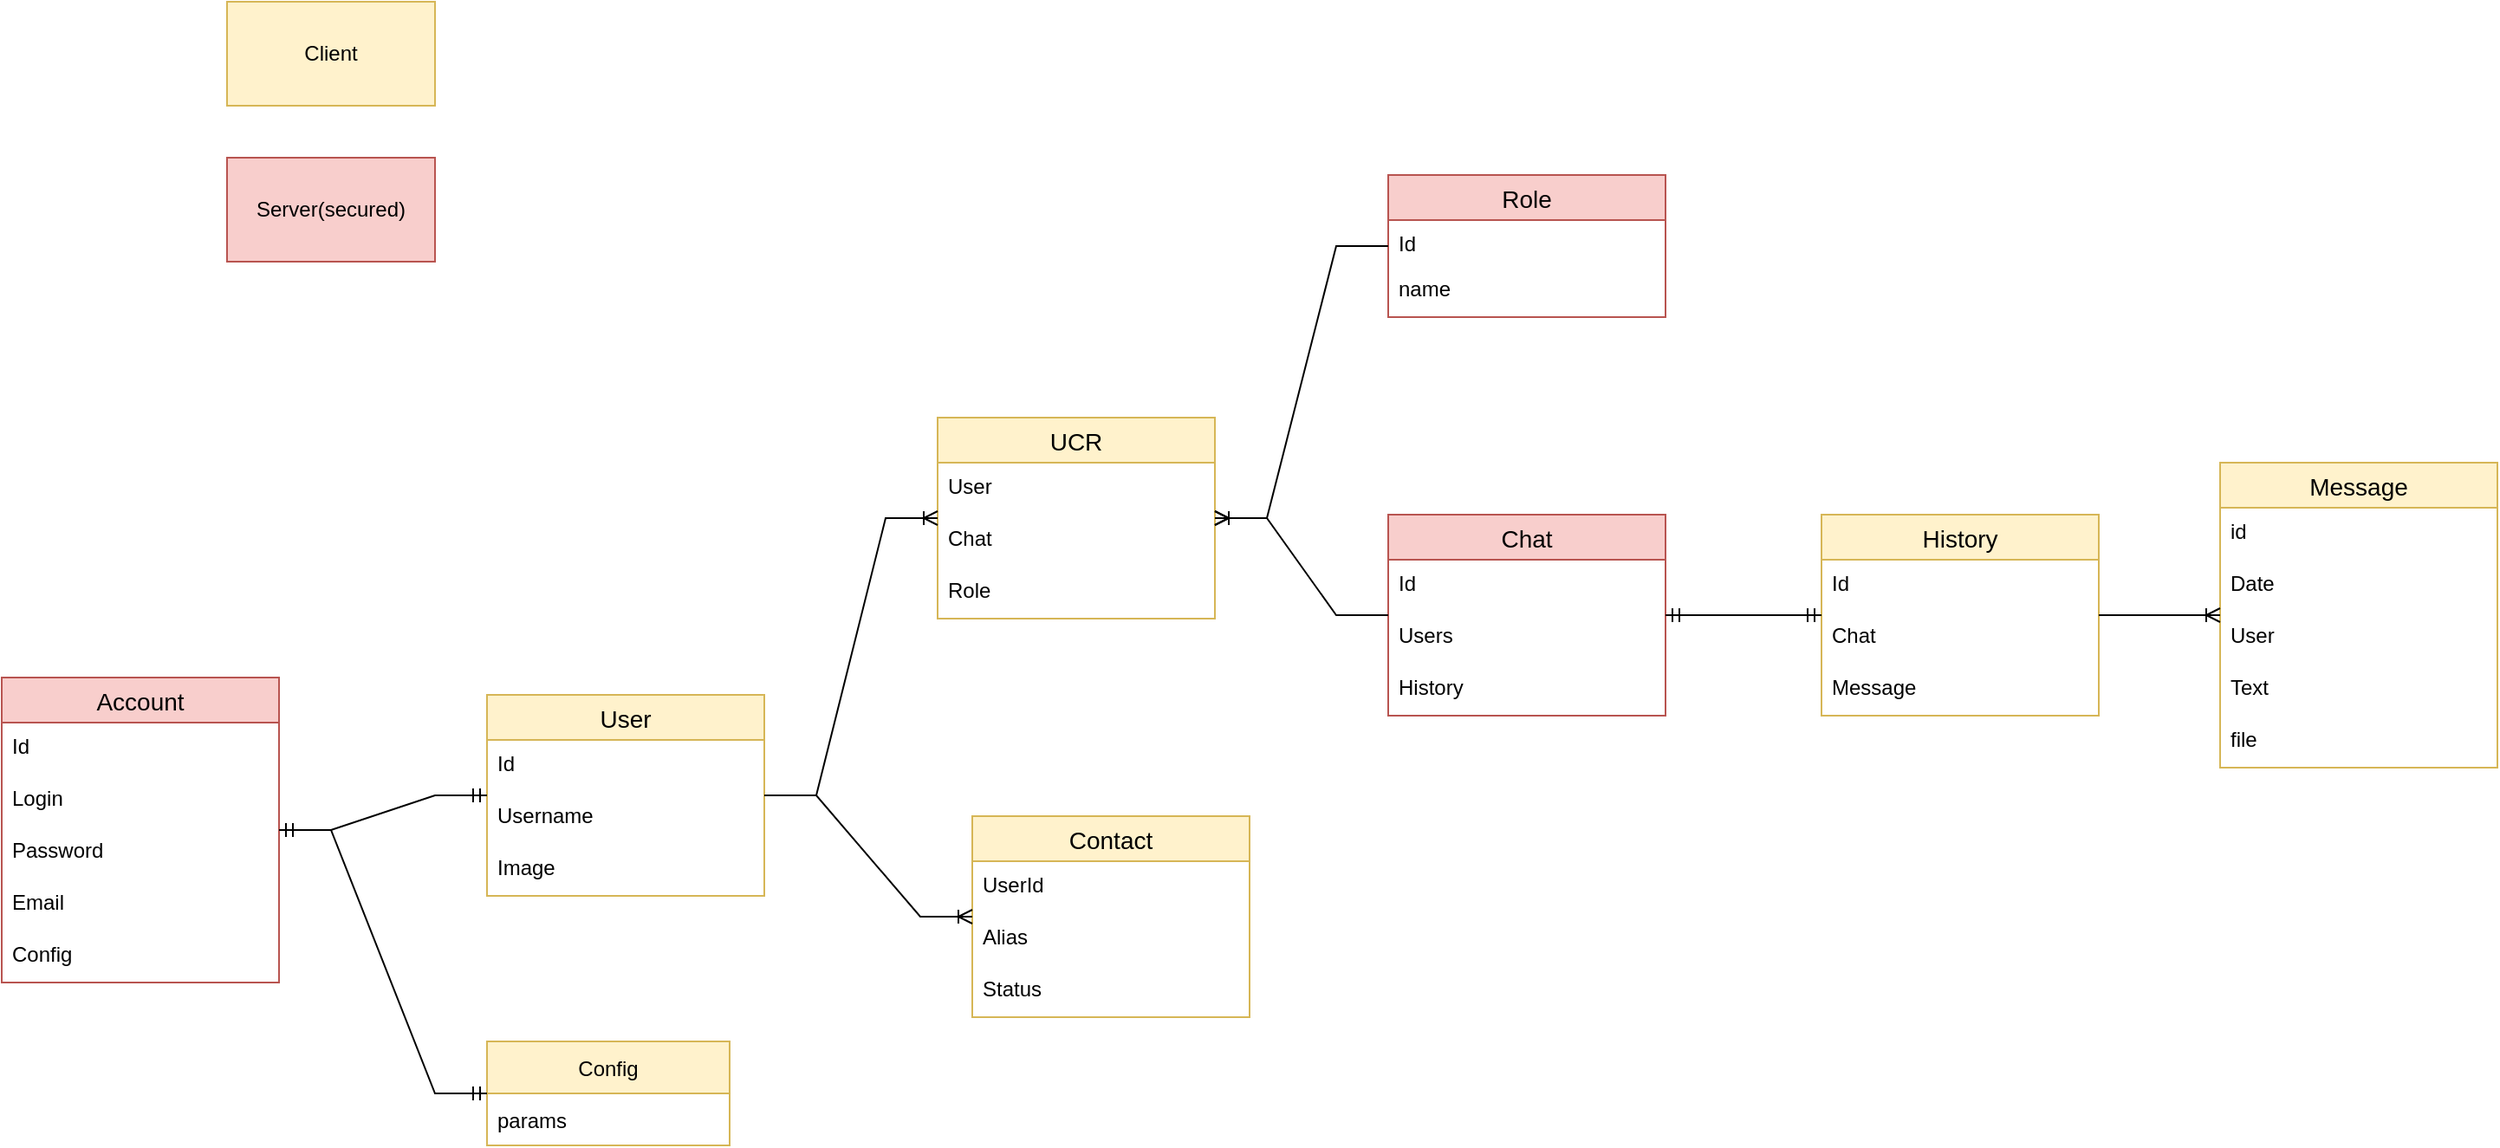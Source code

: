 <mxfile version="19.0.3" type="device" pages="6"><diagram id="R2lEEEUBdFMjLlhIrx00" name="DB"><mxGraphModel dx="2591" dy="898" grid="1" gridSize="10" guides="1" tooltips="1" connect="1" arrows="1" fold="1" page="1" pageScale="1" pageWidth="1169" pageHeight="827" background="#FFFFFF" math="0" shadow="0" extFonts="Permanent Marker^https://fonts.googleapis.com/css?family=Permanent+Marker"><root><mxCell id="0"/><mxCell id="1" parent="0"/><mxCell id="-1a0NbilGrQ_6agDPdfm-17" value="User" style="swimlane;fontStyle=0;childLayout=stackLayout;horizontal=1;startSize=26;horizontalStack=0;resizeParent=1;resizeParentMax=0;resizeLast=0;collapsible=1;marginBottom=0;align=center;fontSize=14;fillColor=#fff2cc;strokeColor=#d6b656;" parent="1" vertex="1"><mxGeometry y="440" width="160" height="116" as="geometry"/></mxCell><mxCell id="-1a0NbilGrQ_6agDPdfm-18" value="Id" style="text;strokeColor=none;fillColor=none;spacingLeft=4;spacingRight=4;overflow=hidden;rotatable=0;points=[[0,0.5],[1,0.5]];portConstraint=eastwest;fontSize=12;" parent="-1a0NbilGrQ_6agDPdfm-17" vertex="1"><mxGeometry y="26" width="160" height="30" as="geometry"/></mxCell><mxCell id="-1a0NbilGrQ_6agDPdfm-19" value="Username " style="text;strokeColor=none;fillColor=none;spacingLeft=4;spacingRight=4;overflow=hidden;rotatable=0;points=[[0,0.5],[1,0.5]];portConstraint=eastwest;fontSize=12;" parent="-1a0NbilGrQ_6agDPdfm-17" vertex="1"><mxGeometry y="56" width="160" height="30" as="geometry"/></mxCell><mxCell id="8l3aoDlcYQnAMy_f-E5n-1" value="Image" style="text;strokeColor=none;fillColor=none;spacingLeft=4;spacingRight=4;overflow=hidden;rotatable=0;points=[[0,0.5],[1,0.5]];portConstraint=eastwest;fontSize=12;" parent="-1a0NbilGrQ_6agDPdfm-17" vertex="1"><mxGeometry y="86" width="160" height="30" as="geometry"/></mxCell><mxCell id="-1a0NbilGrQ_6agDPdfm-21" value="Role" style="swimlane;fontStyle=0;childLayout=stackLayout;horizontal=1;startSize=26;horizontalStack=0;resizeParent=1;resizeParentMax=0;resizeLast=0;collapsible=1;marginBottom=0;align=center;fontSize=14;fillColor=#f8cecc;strokeColor=#b85450;" parent="1" vertex="1"><mxGeometry x="520" y="140" width="160" height="82" as="geometry"/></mxCell><mxCell id="-1a0NbilGrQ_6agDPdfm-22" value="Id" style="text;strokeColor=none;fillColor=none;spacingLeft=4;spacingRight=4;overflow=hidden;rotatable=0;points=[[0,0.5],[1,0.5]];portConstraint=eastwest;fontSize=12;" parent="-1a0NbilGrQ_6agDPdfm-21" vertex="1"><mxGeometry y="26" width="160" height="26" as="geometry"/></mxCell><mxCell id="-1a0NbilGrQ_6agDPdfm-23" value="name" style="text;strokeColor=none;fillColor=none;spacingLeft=4;spacingRight=4;overflow=hidden;rotatable=0;points=[[0,0.5],[1,0.5]];portConstraint=eastwest;fontSize=12;" parent="-1a0NbilGrQ_6agDPdfm-21" vertex="1"><mxGeometry y="52" width="160" height="30" as="geometry"/></mxCell><mxCell id="cyFJvBOJ71rGkiXKfTyn-1" value="Chat" style="swimlane;fontStyle=0;childLayout=stackLayout;horizontal=1;startSize=26;horizontalStack=0;resizeParent=1;resizeParentMax=0;resizeLast=0;collapsible=1;marginBottom=0;align=center;fontSize=14;fillColor=#f8cecc;strokeColor=#b85450;" parent="1" vertex="1"><mxGeometry x="520" y="336" width="160" height="116" as="geometry"/></mxCell><mxCell id="cyFJvBOJ71rGkiXKfTyn-2" value="Id" style="text;strokeColor=none;fillColor=none;spacingLeft=4;spacingRight=4;overflow=hidden;rotatable=0;points=[[0,0.5],[1,0.5]];portConstraint=eastwest;fontSize=12;" parent="cyFJvBOJ71rGkiXKfTyn-1" vertex="1"><mxGeometry y="26" width="160" height="30" as="geometry"/></mxCell><mxCell id="cyFJvBOJ71rGkiXKfTyn-3" value="Users" style="text;strokeColor=none;fillColor=none;spacingLeft=4;spacingRight=4;overflow=hidden;rotatable=0;points=[[0,0.5],[1,0.5]];portConstraint=eastwest;fontSize=12;" parent="cyFJvBOJ71rGkiXKfTyn-1" vertex="1"><mxGeometry y="56" width="160" height="30" as="geometry"/></mxCell><mxCell id="cyFJvBOJ71rGkiXKfTyn-4" value="History" style="text;strokeColor=none;fillColor=none;spacingLeft=4;spacingRight=4;overflow=hidden;rotatable=0;points=[[0,0.5],[1,0.5]];portConstraint=eastwest;fontSize=12;" parent="cyFJvBOJ71rGkiXKfTyn-1" vertex="1"><mxGeometry y="86" width="160" height="30" as="geometry"/></mxCell><mxCell id="cyFJvBOJ71rGkiXKfTyn-5" value="UCR" style="swimlane;fontStyle=0;childLayout=stackLayout;horizontal=1;startSize=26;horizontalStack=0;resizeParent=1;resizeParentMax=0;resizeLast=0;collapsible=1;marginBottom=0;align=center;fontSize=14;fillColor=#fff2cc;strokeColor=#d6b656;" parent="1" vertex="1"><mxGeometry x="260" y="280" width="160" height="116" as="geometry"/></mxCell><mxCell id="cyFJvBOJ71rGkiXKfTyn-6" value="User" style="text;strokeColor=none;fillColor=none;spacingLeft=4;spacingRight=4;overflow=hidden;rotatable=0;points=[[0,0.5],[1,0.5]];portConstraint=eastwest;fontSize=12;" parent="cyFJvBOJ71rGkiXKfTyn-5" vertex="1"><mxGeometry y="26" width="160" height="30" as="geometry"/></mxCell><mxCell id="cyFJvBOJ71rGkiXKfTyn-7" value="Chat" style="text;strokeColor=none;fillColor=none;spacingLeft=4;spacingRight=4;overflow=hidden;rotatable=0;points=[[0,0.5],[1,0.5]];portConstraint=eastwest;fontSize=12;" parent="cyFJvBOJ71rGkiXKfTyn-5" vertex="1"><mxGeometry y="56" width="160" height="30" as="geometry"/></mxCell><mxCell id="cyFJvBOJ71rGkiXKfTyn-24" value="Role" style="text;strokeColor=none;fillColor=none;spacingLeft=4;spacingRight=4;overflow=hidden;rotatable=0;points=[[0,0.5],[1,0.5]];portConstraint=eastwest;fontSize=12;" parent="cyFJvBOJ71rGkiXKfTyn-5" vertex="1"><mxGeometry y="86" width="160" height="30" as="geometry"/></mxCell><mxCell id="cyFJvBOJ71rGkiXKfTyn-9" value="History" style="swimlane;fontStyle=0;childLayout=stackLayout;horizontal=1;startSize=26;horizontalStack=0;resizeParent=1;resizeParentMax=0;resizeLast=0;collapsible=1;marginBottom=0;align=center;fontSize=14;fillColor=#fff2cc;strokeColor=#d6b656;" parent="1" vertex="1"><mxGeometry x="770" y="336" width="160" height="116" as="geometry"/></mxCell><mxCell id="cyFJvBOJ71rGkiXKfTyn-10" value="Id" style="text;strokeColor=none;fillColor=none;spacingLeft=4;spacingRight=4;overflow=hidden;rotatable=0;points=[[0,0.5],[1,0.5]];portConstraint=eastwest;fontSize=12;" parent="cyFJvBOJ71rGkiXKfTyn-9" vertex="1"><mxGeometry y="26" width="160" height="30" as="geometry"/></mxCell><mxCell id="nT5BykxamouiluR0Fszh-7" value="Chat" style="text;strokeColor=none;fillColor=none;spacingLeft=4;spacingRight=4;overflow=hidden;rotatable=0;points=[[0,0.5],[1,0.5]];portConstraint=eastwest;fontSize=12;" parent="cyFJvBOJ71rGkiXKfTyn-9" vertex="1"><mxGeometry y="56" width="160" height="30" as="geometry"/></mxCell><mxCell id="cyFJvBOJ71rGkiXKfTyn-12" value="Message" style="text;strokeColor=none;fillColor=none;spacingLeft=4;spacingRight=4;overflow=hidden;rotatable=0;points=[[0,0.5],[1,0.5]];portConstraint=eastwest;fontSize=12;" parent="cyFJvBOJ71rGkiXKfTyn-9" vertex="1"><mxGeometry y="86" width="160" height="30" as="geometry"/></mxCell><mxCell id="cyFJvBOJ71rGkiXKfTyn-14" value="Message" style="swimlane;fontStyle=0;childLayout=stackLayout;horizontal=1;startSize=26;horizontalStack=0;resizeParent=1;resizeParentMax=0;resizeLast=0;collapsible=1;marginBottom=0;align=center;fontSize=14;fillColor=#fff2cc;strokeColor=#d6b656;" parent="1" vertex="1"><mxGeometry x="1000" y="306" width="160" height="176" as="geometry"/></mxCell><mxCell id="cyFJvBOJ71rGkiXKfTyn-15" value="id" style="text;strokeColor=none;fillColor=none;spacingLeft=4;spacingRight=4;overflow=hidden;rotatable=0;points=[[0,0.5],[1,0.5]];portConstraint=eastwest;fontSize=12;" parent="cyFJvBOJ71rGkiXKfTyn-14" vertex="1"><mxGeometry y="26" width="160" height="30" as="geometry"/></mxCell><mxCell id="cyFJvBOJ71rGkiXKfTyn-16" value="Date" style="text;strokeColor=none;fillColor=none;spacingLeft=4;spacingRight=4;overflow=hidden;rotatable=0;points=[[0,0.5],[1,0.5]];portConstraint=eastwest;fontSize=12;" parent="cyFJvBOJ71rGkiXKfTyn-14" vertex="1"><mxGeometry y="56" width="160" height="30" as="geometry"/></mxCell><mxCell id="cyFJvBOJ71rGkiXKfTyn-17" value="User" style="text;strokeColor=none;fillColor=none;spacingLeft=4;spacingRight=4;overflow=hidden;rotatable=0;points=[[0,0.5],[1,0.5]];portConstraint=eastwest;fontSize=12;" parent="cyFJvBOJ71rGkiXKfTyn-14" vertex="1"><mxGeometry y="86" width="160" height="30" as="geometry"/></mxCell><mxCell id="cyFJvBOJ71rGkiXKfTyn-18" value="Text" style="text;strokeColor=none;fillColor=none;spacingLeft=4;spacingRight=4;overflow=hidden;rotatable=0;points=[[0,0.5],[1,0.5]];portConstraint=eastwest;fontSize=12;" parent="cyFJvBOJ71rGkiXKfTyn-14" vertex="1"><mxGeometry y="116" width="160" height="30" as="geometry"/></mxCell><mxCell id="AOAYoX24i0HoAqSOP0EP-1" value="file" style="text;strokeColor=none;fillColor=none;spacingLeft=4;spacingRight=4;overflow=hidden;rotatable=0;points=[[0,0.5],[1,0.5]];portConstraint=eastwest;fontSize=12;" parent="cyFJvBOJ71rGkiXKfTyn-14" vertex="1"><mxGeometry y="146" width="160" height="30" as="geometry"/></mxCell><mxCell id="cyFJvBOJ71rGkiXKfTyn-19" value="" style="edgeStyle=entityRelationEdgeStyle;fontSize=12;html=1;endArrow=ERoneToMany;rounded=0;" parent="1" source="cyFJvBOJ71rGkiXKfTyn-9" target="cyFJvBOJ71rGkiXKfTyn-14" edge="1"><mxGeometry width="100" height="100" relative="1" as="geometry"><mxPoint x="820" y="700" as="sourcePoint"/><mxPoint x="920" y="600" as="targetPoint"/></mxGeometry></mxCell><mxCell id="cyFJvBOJ71rGkiXKfTyn-20" value="" style="edgeStyle=entityRelationEdgeStyle;fontSize=12;html=1;endArrow=ERmandOne;startArrow=ERmandOne;rounded=0;" parent="1" source="cyFJvBOJ71rGkiXKfTyn-1" target="cyFJvBOJ71rGkiXKfTyn-9" edge="1"><mxGeometry width="100" height="100" relative="1" as="geometry"><mxPoint x="760" y="650" as="sourcePoint"/><mxPoint x="860" y="550" as="targetPoint"/></mxGeometry></mxCell><mxCell id="cyFJvBOJ71rGkiXKfTyn-21" value="" style="edgeStyle=entityRelationEdgeStyle;fontSize=12;html=1;endArrow=ERoneToMany;rounded=0;" parent="1" source="cyFJvBOJ71rGkiXKfTyn-1" target="cyFJvBOJ71rGkiXKfTyn-5" edge="1"><mxGeometry width="100" height="100" relative="1" as="geometry"><mxPoint x="420" y="590" as="sourcePoint"/><mxPoint x="520" y="490" as="targetPoint"/></mxGeometry></mxCell><mxCell id="cyFJvBOJ71rGkiXKfTyn-23" value="" style="edgeStyle=entityRelationEdgeStyle;fontSize=12;html=1;endArrow=ERoneToMany;rounded=0;" parent="1" source="-1a0NbilGrQ_6agDPdfm-17" target="cyFJvBOJ71rGkiXKfTyn-5" edge="1"><mxGeometry width="100" height="100" relative="1" as="geometry"><mxPoint x="240" y="640" as="sourcePoint"/><mxPoint x="340" y="540" as="targetPoint"/></mxGeometry></mxCell><mxCell id="cyFJvBOJ71rGkiXKfTyn-29" value="" style="edgeStyle=entityRelationEdgeStyle;fontSize=12;html=1;endArrow=ERoneToMany;rounded=0;" parent="1" source="-1a0NbilGrQ_6agDPdfm-21" target="cyFJvBOJ71rGkiXKfTyn-5" edge="1"><mxGeometry width="100" height="100" relative="1" as="geometry"><mxPoint x="490" y="280" as="sourcePoint"/><mxPoint x="320" y="123" as="targetPoint"/></mxGeometry></mxCell><mxCell id="qBEAsmjz6KWp6QsZXKsI-2" value="Account" style="swimlane;fontStyle=0;childLayout=stackLayout;horizontal=1;startSize=26;horizontalStack=0;resizeParent=1;resizeParentMax=0;resizeLast=0;collapsible=1;marginBottom=0;align=center;fontSize=14;fillColor=#f8cecc;strokeColor=#b85450;" parent="1" vertex="1"><mxGeometry x="-280" y="430" width="160" height="176" as="geometry"/></mxCell><mxCell id="qBEAsmjz6KWp6QsZXKsI-7" value="Id" style="text;strokeColor=none;fillColor=none;spacingLeft=4;spacingRight=4;overflow=hidden;rotatable=0;points=[[0,0.5],[1,0.5]];portConstraint=eastwest;fontSize=12;" parent="qBEAsmjz6KWp6QsZXKsI-2" vertex="1"><mxGeometry y="26" width="160" height="30" as="geometry"/></mxCell><mxCell id="qBEAsmjz6KWp6QsZXKsI-3" value="Login" style="text;strokeColor=none;fillColor=none;spacingLeft=4;spacingRight=4;overflow=hidden;rotatable=0;points=[[0,0.5],[1,0.5]];portConstraint=eastwest;fontSize=12;" parent="qBEAsmjz6KWp6QsZXKsI-2" vertex="1"><mxGeometry y="56" width="160" height="30" as="geometry"/></mxCell><mxCell id="qBEAsmjz6KWp6QsZXKsI-4" value="Password" style="text;strokeColor=none;fillColor=none;spacingLeft=4;spacingRight=4;overflow=hidden;rotatable=0;points=[[0,0.5],[1,0.5]];portConstraint=eastwest;fontSize=12;" parent="qBEAsmjz6KWp6QsZXKsI-2" vertex="1"><mxGeometry y="86" width="160" height="30" as="geometry"/></mxCell><mxCell id="qBEAsmjz6KWp6QsZXKsI-5" value="Email" style="text;strokeColor=none;fillColor=none;spacingLeft=4;spacingRight=4;overflow=hidden;rotatable=0;points=[[0,0.5],[1,0.5]];portConstraint=eastwest;fontSize=12;" parent="qBEAsmjz6KWp6QsZXKsI-2" vertex="1"><mxGeometry y="116" width="160" height="30" as="geometry"/></mxCell><mxCell id="nT5BykxamouiluR0Fszh-1" value="Config" style="text;strokeColor=none;fillColor=none;spacingLeft=4;spacingRight=4;overflow=hidden;rotatable=0;points=[[0,0.5],[1,0.5]];portConstraint=eastwest;fontSize=12;" parent="qBEAsmjz6KWp6QsZXKsI-2" vertex="1"><mxGeometry y="146" width="160" height="30" as="geometry"/></mxCell><mxCell id="qBEAsmjz6KWp6QsZXKsI-6" value="" style="edgeStyle=entityRelationEdgeStyle;fontSize=12;html=1;endArrow=ERmandOne;startArrow=ERmandOne;rounded=0;" parent="1" source="qBEAsmjz6KWp6QsZXKsI-2" target="-1a0NbilGrQ_6agDPdfm-17" edge="1"><mxGeometry width="100" height="100" relative="1" as="geometry"><mxPoint x="-10" y="690" as="sourcePoint"/><mxPoint x="90" y="590" as="targetPoint"/></mxGeometry></mxCell><mxCell id="qBEAsmjz6KWp6QsZXKsI-9" value="Contact" style="swimlane;fontStyle=0;childLayout=stackLayout;horizontal=1;startSize=26;horizontalStack=0;resizeParent=1;resizeParentMax=0;resizeLast=0;collapsible=1;marginBottom=0;align=center;fontSize=14;fillColor=#fff2cc;strokeColor=#d6b656;" parent="1" vertex="1"><mxGeometry x="280" y="510" width="160" height="116" as="geometry"/></mxCell><mxCell id="qBEAsmjz6KWp6QsZXKsI-10" value="UserId" style="text;strokeColor=none;fillColor=none;spacingLeft=4;spacingRight=4;overflow=hidden;rotatable=0;points=[[0,0.5],[1,0.5]];portConstraint=eastwest;fontSize=12;" parent="qBEAsmjz6KWp6QsZXKsI-9" vertex="1"><mxGeometry y="26" width="160" height="30" as="geometry"/></mxCell><mxCell id="qBEAsmjz6KWp6QsZXKsI-15" value="Alias" style="text;strokeColor=none;fillColor=none;spacingLeft=4;spacingRight=4;overflow=hidden;rotatable=0;points=[[0,0.5],[1,0.5]];portConstraint=eastwest;fontSize=12;" parent="qBEAsmjz6KWp6QsZXKsI-9" vertex="1"><mxGeometry y="56" width="160" height="30" as="geometry"/></mxCell><mxCell id="8l3aoDlcYQnAMy_f-E5n-3" value="Status" style="text;strokeColor=none;fillColor=none;spacingLeft=4;spacingRight=4;overflow=hidden;rotatable=0;points=[[0,0.5],[1,0.5]];portConstraint=eastwest;fontSize=12;" parent="qBEAsmjz6KWp6QsZXKsI-9" vertex="1"><mxGeometry y="86" width="160" height="30" as="geometry"/></mxCell><mxCell id="qBEAsmjz6KWp6QsZXKsI-13" value="" style="edgeStyle=entityRelationEdgeStyle;fontSize=12;html=1;endArrow=ERoneToMany;rounded=0;" parent="1" source="-1a0NbilGrQ_6agDPdfm-17" target="qBEAsmjz6KWp6QsZXKsI-9" edge="1"><mxGeometry width="100" height="100" relative="1" as="geometry"><mxPoint x="-10" y="750" as="sourcePoint"/><mxPoint x="90" y="650" as="targetPoint"/></mxGeometry></mxCell><mxCell id="qBEAsmjz6KWp6QsZXKsI-27" value="Client" style="whiteSpace=wrap;html=1;fillColor=#fff2cc;strokeColor=#d6b656;" parent="1" vertex="1"><mxGeometry x="-150" y="40" width="120" height="60" as="geometry"/></mxCell><mxCell id="qBEAsmjz6KWp6QsZXKsI-28" value="Server(secured)" style="whiteSpace=wrap;html=1;fillColor=#f8cecc;strokeColor=#b85450;" parent="1" vertex="1"><mxGeometry x="-150" y="130" width="120" height="60" as="geometry"/></mxCell><mxCell id="nT5BykxamouiluR0Fszh-2" value="Config" style="swimlane;fontStyle=0;childLayout=stackLayout;horizontal=1;startSize=30;horizontalStack=0;resizeParent=1;resizeParentMax=0;resizeLast=0;collapsible=1;marginBottom=0;fontSize=12;fillColor=#fff2cc;strokeColor=#d6b656;" parent="1" vertex="1"><mxGeometry y="640" width="140" height="60" as="geometry"/></mxCell><mxCell id="nT5BykxamouiluR0Fszh-5" value="params" style="text;strokeColor=none;fillColor=none;align=left;verticalAlign=middle;spacingLeft=4;spacingRight=4;overflow=hidden;points=[[0,0.5],[1,0.5]];portConstraint=eastwest;rotatable=0;fontSize=12;" parent="nT5BykxamouiluR0Fszh-2" vertex="1"><mxGeometry y="30" width="140" height="30" as="geometry"/></mxCell><mxCell id="nT5BykxamouiluR0Fszh-6" value="" style="edgeStyle=entityRelationEdgeStyle;fontSize=12;html=1;endArrow=ERmandOne;startArrow=ERmandOne;rounded=0;" parent="1" source="qBEAsmjz6KWp6QsZXKsI-2" target="nT5BykxamouiluR0Fszh-2" edge="1"><mxGeometry width="100" height="100" relative="1" as="geometry"><mxPoint x="-90" y="790" as="sourcePoint"/><mxPoint x="10" y="690" as="targetPoint"/></mxGeometry></mxCell></root></mxGraphModel></diagram><diagram id="C6KbJLp_c0DzklW6qF0C" name="Simplify"><mxGraphModel dx="1422" dy="898" grid="1" gridSize="10" guides="1" tooltips="1" connect="1" arrows="1" fold="1" page="1" pageScale="1" pageWidth="1169" pageHeight="827" math="0" shadow="0"><root><mxCell id="0"/><mxCell id="1" parent="0"/><mxCell id="mx-LL8fORzJx9RAAZs5T-22" value="Users" style="swimlane;fontStyle=0;childLayout=stackLayout;horizontal=1;startSize=30;horizontalStack=0;resizeParent=1;resizeParentMax=0;resizeLast=0;collapsible=1;marginBottom=0;fontSize=12;" parent="1" vertex="1"><mxGeometry x="280" y="190" width="140" height="90" as="geometry"/></mxCell><mxCell id="mx-LL8fORzJx9RAAZs5T-23" value="id" style="text;strokeColor=none;fillColor=none;align=left;verticalAlign=middle;spacingLeft=4;spacingRight=4;overflow=hidden;points=[[0,0.5],[1,0.5]];portConstraint=eastwest;rotatable=0;fontSize=12;" parent="mx-LL8fORzJx9RAAZs5T-22" vertex="1"><mxGeometry y="30" width="140" height="30" as="geometry"/></mxCell><mxCell id="mx-LL8fORzJx9RAAZs5T-24" value="Username" style="text;strokeColor=none;fillColor=none;align=left;verticalAlign=middle;spacingLeft=4;spacingRight=4;overflow=hidden;points=[[0,0.5],[1,0.5]];portConstraint=eastwest;rotatable=0;fontSize=12;" parent="mx-LL8fORzJx9RAAZs5T-22" vertex="1"><mxGeometry y="60" width="140" height="30" as="geometry"/></mxCell><mxCell id="mx-LL8fORzJx9RAAZs5T-27" value="Message" style="swimlane;fontStyle=0;childLayout=stackLayout;horizontal=1;startSize=30;horizontalStack=0;resizeParent=1;resizeParentMax=0;resizeLast=0;collapsible=1;marginBottom=0;fontSize=12;" parent="1" vertex="1"><mxGeometry x="620" y="145" width="140" height="180" as="geometry"/></mxCell><mxCell id="mx-LL8fORzJx9RAAZs5T-28" value="id" style="text;strokeColor=none;fillColor=none;align=left;verticalAlign=middle;spacingLeft=4;spacingRight=4;overflow=hidden;points=[[0,0.5],[1,0.5]];portConstraint=eastwest;rotatable=0;fontSize=12;" parent="mx-LL8fORzJx9RAAZs5T-27" vertex="1"><mxGeometry y="30" width="140" height="30" as="geometry"/></mxCell><mxCell id="mx-LL8fORzJx9RAAZs5T-30" value="to_id" style="text;strokeColor=none;fillColor=none;align=left;verticalAlign=middle;spacingLeft=4;spacingRight=4;overflow=hidden;points=[[0,0.5],[1,0.5]];portConstraint=eastwest;rotatable=0;fontSize=12;" parent="mx-LL8fORzJx9RAAZs5T-27" vertex="1"><mxGeometry y="60" width="140" height="30" as="geometry"/></mxCell><mxCell id="mx-LL8fORzJx9RAAZs5T-29" value="from_id" style="text;strokeColor=none;fillColor=none;align=left;verticalAlign=middle;spacingLeft=4;spacingRight=4;overflow=hidden;points=[[0,0.5],[1,0.5]];portConstraint=eastwest;rotatable=0;fontSize=12;" parent="mx-LL8fORzJx9RAAZs5T-27" vertex="1"><mxGeometry y="90" width="140" height="30" as="geometry"/></mxCell><mxCell id="mx-LL8fORzJx9RAAZs5T-32" value="content" style="text;strokeColor=none;fillColor=none;align=left;verticalAlign=middle;spacingLeft=4;spacingRight=4;overflow=hidden;points=[[0,0.5],[1,0.5]];portConstraint=eastwest;rotatable=0;fontSize=12;" parent="mx-LL8fORzJx9RAAZs5T-27" vertex="1"><mxGeometry y="120" width="140" height="30" as="geometry"/></mxCell><mxCell id="mx-LL8fORzJx9RAAZs5T-31" value="created_at" style="text;strokeColor=none;fillColor=none;align=left;verticalAlign=middle;spacingLeft=4;spacingRight=4;overflow=hidden;points=[[0,0.5],[1,0.5]];portConstraint=eastwest;rotatable=0;fontSize=12;" parent="mx-LL8fORzJx9RAAZs5T-27" vertex="1"><mxGeometry y="150" width="140" height="30" as="geometry"/></mxCell><mxCell id="UvTwZ-95qpXThW_l0Sza-17" style="edgeStyle=none;rounded=0;orthogonalLoop=1;jettySize=auto;html=1;entryX=0;entryY=0.25;entryDx=0;entryDy=0;fontSize=12;exitX=1;exitY=0.75;exitDx=0;exitDy=0;" parent="1" source="UvTwZ-95qpXThW_l0Sza-13" target="UvTwZ-95qpXThW_l0Sza-23" edge="1"><mxGeometry relative="1" as="geometry"><mxPoint x="320" y="1241" as="targetPoint"/></mxGeometry></mxCell><mxCell id="UvTwZ-95qpXThW_l0Sza-13" value="Client login" style="whiteSpace=wrap;html=1;fontSize=12;" parent="1" vertex="1"><mxGeometry x="110" y="1170" width="120" height="60" as="geometry"/></mxCell><mxCell id="UvTwZ-95qpXThW_l0Sza-20" style="edgeStyle=none;rounded=0;orthogonalLoop=1;jettySize=auto;html=1;fontSize=12;exitX=1;exitY=0.25;exitDx=0;exitDy=0;" parent="1" source="UvTwZ-95qpXThW_l0Sza-23" target="UvTwZ-95qpXThW_l0Sza-19" edge="1"><mxGeometry relative="1" as="geometry"><mxPoint x="320" y="1210" as="sourcePoint"/></mxGeometry></mxCell><mxCell id="UvTwZ-95qpXThW_l0Sza-27" style="edgeStyle=none;rounded=0;orthogonalLoop=1;jettySize=auto;html=1;fontSize=12;entryX=1;entryY=0.75;entryDx=0;entryDy=0;exitX=0;exitY=0.75;exitDx=0;exitDy=0;" parent="1" source="UvTwZ-95qpXThW_l0Sza-18" target="UvTwZ-95qpXThW_l0Sza-23" edge="1"><mxGeometry relative="1" as="geometry"/></mxCell><mxCell id="UvTwZ-95qpXThW_l0Sza-29" value="" style="edgeStyle=none;rounded=0;orthogonalLoop=1;jettySize=auto;html=1;fontSize=12;exitX=0;exitY=0.25;exitDx=0;exitDy=0;" parent="1" source="UvTwZ-95qpXThW_l0Sza-18" target="UvTwZ-95qpXThW_l0Sza-19" edge="1"><mxGeometry relative="1" as="geometry"><mxPoint x="540" y="1200" as="sourcePoint"/></mxGeometry></mxCell><mxCell id="UvTwZ-95qpXThW_l0Sza-18" value="DB" style="aspect=fixed;perimeter=ellipsePerimeter;html=1;align=center;shadow=0;dashed=0;spacingTop=3;image;image=img/lib/active_directory/databases.svg;fontSize=12;" parent="1" vertex="1"><mxGeometry x="510" y="1226" width="50" height="49" as="geometry"/></mxCell><mxCell id="UvTwZ-95qpXThW_l0Sza-19" value="SELECT&amp;nbsp;" style="whiteSpace=wrap;html=1;fontSize=12;" parent="1" vertex="1"><mxGeometry x="360" y="1161" width="120" height="60" as="geometry"/></mxCell><mxCell id="UvTwZ-95qpXThW_l0Sza-22" style="edgeStyle=none;rounded=0;orthogonalLoop=1;jettySize=auto;html=1;fontSize=12;" parent="1" source="UvTwZ-95qpXThW_l0Sza-21" target="UvTwZ-95qpXThW_l0Sza-13" edge="1"><mxGeometry relative="1" as="geometry"/></mxCell><mxCell id="UvTwZ-95qpXThW_l0Sza-31" style="edgeStyle=none;rounded=0;orthogonalLoop=1;jettySize=auto;html=1;entryX=0;entryY=0.25;entryDx=0;entryDy=0;fontSize=12;" parent="1" source="UvTwZ-95qpXThW_l0Sza-21" target="UvTwZ-95qpXThW_l0Sza-30" edge="1"><mxGeometry relative="1" as="geometry"/></mxCell><mxCell id="UvTwZ-95qpXThW_l0Sza-21" value="Client" style="aspect=fixed;perimeter=ellipsePerimeter;html=1;align=center;shadow=0;dashed=0;spacingTop=3;image;image=img/lib/active_directory/laptop_client.svg;fontSize=12;" parent="1" vertex="1"><mxGeometry x="40" y="1226" width="45" height="50" as="geometry"/></mxCell><mxCell id="UvTwZ-95qpXThW_l0Sza-28" style="edgeStyle=none;rounded=0;orthogonalLoop=1;jettySize=auto;html=1;entryX=1;entryY=0.75;entryDx=0;entryDy=0;fontSize=12;exitX=0;exitY=0.75;exitDx=0;exitDy=0;" parent="1" source="UvTwZ-95qpXThW_l0Sza-23" target="UvTwZ-95qpXThW_l0Sza-21" edge="1"><mxGeometry relative="1" as="geometry"/></mxCell><mxCell id="UvTwZ-95qpXThW_l0Sza-34" style="edgeStyle=none;rounded=0;orthogonalLoop=1;jettySize=auto;html=1;entryX=0;entryY=0.25;entryDx=0;entryDy=0;fontSize=12;" parent="1" source="UvTwZ-95qpXThW_l0Sza-23" target="UvTwZ-95qpXThW_l0Sza-33" edge="1"><mxGeometry relative="1" as="geometry"/></mxCell><mxCell id="UvTwZ-95qpXThW_l0Sza-23" value="server" style="aspect=fixed;perimeter=ellipsePerimeter;html=1;align=center;shadow=0;dashed=0;spacingTop=3;image;image=img/lib/active_directory/generic_server.svg;fontSize=12;" parent="1" vertex="1"><mxGeometry x="280" y="1226.5" width="28.0" height="50" as="geometry"/></mxCell><mxCell id="UvTwZ-95qpXThW_l0Sza-32" style="edgeStyle=none;rounded=0;orthogonalLoop=1;jettySize=auto;html=1;fontSize=12;entryX=0.25;entryY=1;entryDx=0;entryDy=0;" parent="1" source="UvTwZ-95qpXThW_l0Sza-30" target="UvTwZ-95qpXThW_l0Sza-23" edge="1"><mxGeometry relative="1" as="geometry"/></mxCell><mxCell id="UvTwZ-95qpXThW_l0Sza-30" value="Client select chat,&lt;br&gt;send message" style="whiteSpace=wrap;html=1;fontSize=12;" parent="1" vertex="1"><mxGeometry x="110" y="1310" width="120" height="60" as="geometry"/></mxCell><mxCell id="UvTwZ-95qpXThW_l0Sza-35" style="edgeStyle=none;rounded=0;orthogonalLoop=1;jettySize=auto;html=1;entryX=0;entryY=1;entryDx=0;entryDy=0;fontSize=12;exitX=1;exitY=0.25;exitDx=0;exitDy=0;" parent="1" source="UvTwZ-95qpXThW_l0Sza-33" target="UvTwZ-95qpXThW_l0Sza-18" edge="1"><mxGeometry relative="1" as="geometry"/></mxCell><mxCell id="UvTwZ-95qpXThW_l0Sza-33" value="INSERT" style="whiteSpace=wrap;html=1;fontSize=12;" parent="1" vertex="1"><mxGeometry x="360" y="1310" width="120" height="60" as="geometry"/></mxCell><mxCell id="rkIVxlOVdsRDHbGv_8wk-1" value="" style="endArrow=none;html=1;rounded=0;exitX=1;exitY=0.5;exitDx=0;exitDy=0;entryX=0;entryY=0.5;entryDx=0;entryDy=0;" edge="1" parent="1" source="mx-LL8fORzJx9RAAZs5T-23" target="mx-LL8fORzJx9RAAZs5T-30"><mxGeometry relative="1" as="geometry"><mxPoint x="410" y="390" as="sourcePoint"/><mxPoint x="570" y="390" as="targetPoint"/></mxGeometry></mxCell><mxCell id="rkIVxlOVdsRDHbGv_8wk-2" value="" style="endArrow=none;html=1;rounded=0;exitX=1;exitY=0.5;exitDx=0;exitDy=0;entryX=0;entryY=0.5;entryDx=0;entryDy=0;" edge="1" parent="1" source="mx-LL8fORzJx9RAAZs5T-23" target="mx-LL8fORzJx9RAAZs5T-29"><mxGeometry relative="1" as="geometry"><mxPoint x="340" y="370" as="sourcePoint"/><mxPoint x="500" y="370" as="targetPoint"/></mxGeometry></mxCell></root></mxGraphModel></diagram><diagram id="mkOMO_T_XDhBKNaTzUGB" name="NetworkArch"><mxGraphModel dx="1422" dy="898" grid="1" gridSize="10" guides="1" tooltips="1" connect="1" arrows="1" fold="1" page="1" pageScale="1" pageWidth="1169" pageHeight="827" math="0" shadow="0"><root><mxCell id="0"/><mxCell id="1" parent="0"/><mxCell id="C7lolijvapM4nJcgPkDu-3" value="" style="rounded=0;whiteSpace=wrap;html=1;" parent="1" vertex="1"><mxGeometry x="170" y="260" width="610" height="290" as="geometry"/></mxCell><mxCell id="Gd_tLZE-hKotS54orOn5-16" value="Ethernet&lt;br&gt;&amp;lt;VariousAddresses&amp;gt;" style="ellipse;shape=cloud;whiteSpace=wrap;html=1;align=center;" parent="1" vertex="1"><mxGeometry x="10" y="560" width="640" height="340" as="geometry"/></mxCell><mxCell id="Gd_tLZE-hKotS54orOn5-1" value="Client&lt;br&gt;[Default]&lt;br&gt;&amp;lt;addr1&amp;gt;" style="whiteSpace=wrap;html=1;" parent="1" vertex="1"><mxGeometry x="150" y="650" width="120" height="60" as="geometry"/></mxCell><mxCell id="Gd_tLZE-hKotS54orOn5-8" style="edgeStyle=none;rounded=0;orthogonalLoop=1;jettySize=auto;html=1;endArrow=classic;endFill=1;" parent="1" source="Gd_tLZE-hKotS54orOn5-2" target="Gd_tLZE-hKotS54orOn5-20" edge="1"><mxGeometry relative="1" as="geometry"/></mxCell><mxCell id="Gd_tLZE-hKotS54orOn5-9" value="msg" style="edgeLabel;html=1;align=center;verticalAlign=middle;resizable=0;points=[];" parent="Gd_tLZE-hKotS54orOn5-8" vertex="1" connectable="0"><mxGeometry x="-0.16" y="-1" relative="1" as="geometry"><mxPoint as="offset"/></mxGeometry></mxCell><mxCell id="Gd_tLZE-hKotS54orOn5-2" value="Client&lt;br&gt;[Default]&lt;br&gt;&amp;lt;addr2&amp;gt;" style="whiteSpace=wrap;html=1;" parent="1" vertex="1"><mxGeometry x="290" y="650" width="120" height="60" as="geometry"/></mxCell><mxCell id="Gd_tLZE-hKotS54orOn5-3" value="Client&lt;br&gt;[Owner]&lt;br&gt;&amp;lt;addr3&amp;gt;" style="whiteSpace=wrap;html=1;" parent="1" vertex="1"><mxGeometry x="430" y="650" width="120" height="60" as="geometry"/></mxCell><mxCell id="Gd_tLZE-hKotS54orOn5-14" style="edgeStyle=none;rounded=0;orthogonalLoop=1;jettySize=auto;html=1;endArrow=classic;endFill=1;" parent="1" source="Gd_tLZE-hKotS54orOn5-20" target="Gd_tLZE-hKotS54orOn5-1" edge="1"><mxGeometry relative="1" as="geometry"/></mxCell><mxCell id="Gd_tLZE-hKotS54orOn5-15" value="msg" style="edgeLabel;html=1;align=center;verticalAlign=middle;resizable=0;points=[];" parent="Gd_tLZE-hKotS54orOn5-14" vertex="1" connectable="0"><mxGeometry x="0.236" y="1" relative="1" as="geometry"><mxPoint as="offset"/></mxGeometry></mxCell><mxCell id="Gd_tLZE-hKotS54orOn5-18" style="edgeStyle=none;rounded=0;orthogonalLoop=1;jettySize=auto;html=1;endArrow=classic;endFill=1;startArrow=classic;startFill=1;" parent="1" source="Gd_tLZE-hKotS54orOn5-20" target="Gd_tLZE-hKotS54orOn5-19" edge="1"><mxGeometry relative="1" as="geometry"/></mxCell><mxCell id="C7lolijvapM4nJcgPkDu-1" value="192.168.S.N/24 : n" style="text;html=1;align=center;verticalAlign=middle;resizable=0;points=[];autosize=1;strokeColor=none;fillColor=none;" parent="1" vertex="1"><mxGeometry x="505" y="350" width="120" height="20" as="geometry"/></mxCell><mxCell id="Gd_tLZE-hKotS54orOn5-10" style="edgeStyle=none;rounded=0;orthogonalLoop=1;jettySize=auto;html=1;endArrow=classic;endFill=1;" parent="1" source="Gd_tLZE-hKotS54orOn5-3" target="Gd_tLZE-hKotS54orOn5-20" edge="1"><mxGeometry relative="1" as="geometry"/></mxCell><mxCell id="Gd_tLZE-hKotS54orOn5-11" value="Command" style="edgeLabel;html=1;align=center;verticalAlign=middle;resizable=0;points=[];" parent="Gd_tLZE-hKotS54orOn5-10" vertex="1" connectable="0"><mxGeometry x="-0.185" y="-1" relative="1" as="geometry"><mxPoint as="offset"/></mxGeometry></mxCell><mxCell id="C7lolijvapM4nJcgPkDu-2" value="192.168.S.N/24 : n" style="text;html=1;align=center;verticalAlign=middle;resizable=0;points=[];autosize=1;strokeColor=none;fillColor=none;" parent="1" vertex="1"><mxGeometry x="300" y="330" width="120" height="20" as="geometry"/></mxCell><mxCell id="C7lolijvapM4nJcgPkDu-5" value="A.A.A.A:P (domain.name:port)" style="text;html=1;align=center;verticalAlign=middle;resizable=0;points=[];autosize=1;strokeColor=none;fillColor=none;" parent="1" vertex="1"><mxGeometry x="370" y="240" width="180" height="20" as="geometry"/></mxCell><mxCell id="C7lolijvapM4nJcgPkDu-6" value="" style="group" parent="1" vertex="1" connectable="0"><mxGeometry x="510" y="370" width="120" height="120" as="geometry"/></mxCell><mxCell id="Gd_tLZE-hKotS54orOn5-19" value="" style="rounded=0;whiteSpace=wrap;html=1;" parent="C7lolijvapM4nJcgPkDu-6" vertex="1"><mxGeometry width="120" height="120" as="geometry"/></mxCell><mxCell id="Gd_tLZE-hKotS54orOn5-17" value="DB" style="shape=cylinder3;whiteSpace=wrap;html=1;boundedLbl=1;backgroundOutline=1;size=15;" parent="C7lolijvapM4nJcgPkDu-6" vertex="1"><mxGeometry x="30" y="20" width="60" height="80" as="geometry"/></mxCell><mxCell id="C7lolijvapM4nJcgPkDu-7" value="" style="group" parent="1" vertex="1" connectable="0"><mxGeometry x="280" y="350" width="160" height="160" as="geometry"/></mxCell><mxCell id="Gd_tLZE-hKotS54orOn5-20" value="" style="whiteSpace=wrap;html=1;aspect=fixed;" parent="C7lolijvapM4nJcgPkDu-7" vertex="1"><mxGeometry width="160" height="160" as="geometry"/></mxCell><mxCell id="Gd_tLZE-hKotS54orOn5-4" value="Server" style="whiteSpace=wrap;html=1;" parent="C7lolijvapM4nJcgPkDu-7" vertex="1"><mxGeometry x="20" y="50" width="120" height="60" as="geometry"/></mxCell></root></mxGraphModel></diagram><diagram id="fiCpVvmgu555_2ztZCt7" name="app"><mxGraphModel dx="1422" dy="898" grid="1" gridSize="10" guides="1" tooltips="1" connect="1" arrows="1" fold="1" page="1" pageScale="1" pageWidth="1169" pageHeight="827" math="0" shadow="0"><root><mxCell id="0"/><mxCell id="1" parent="0"/><mxCell id="tfGvXuccSFA5jJRTufWh-2" style="edgeStyle=none;rounded=0;orthogonalLoop=1;jettySize=auto;html=1;startArrow=none;startFill=0;endArrow=classic;endFill=1;" parent="1" source="tfGvXuccSFA5jJRTufWh-1" target="tfGvXuccSFA5jJRTufWh-3" edge="1"><mxGeometry relative="1" as="geometry"><mxPoint x="320" y="160" as="targetPoint"/></mxGeometry></mxCell><mxCell id="tfGvXuccSFA5jJRTufWh-5" style="edgeStyle=none;rounded=0;orthogonalLoop=1;jettySize=auto;html=1;startArrow=none;startFill=0;endArrow=classic;endFill=1;" parent="1" source="tfGvXuccSFA5jJRTufWh-1" target="tfGvXuccSFA5jJRTufWh-4" edge="1"><mxGeometry relative="1" as="geometry"/></mxCell><mxCell id="tfGvXuccSFA5jJRTufWh-8" style="edgeStyle=none;rounded=0;orthogonalLoop=1;jettySize=auto;html=1;startArrow=none;startFill=0;endArrow=classic;endFill=1;" parent="1" source="tfGvXuccSFA5jJRTufWh-1" target="tfGvXuccSFA5jJRTufWh-7" edge="1"><mxGeometry relative="1" as="geometry"/></mxCell><mxCell id="tfGvXuccSFA5jJRTufWh-11" style="edgeStyle=none;rounded=0;orthogonalLoop=1;jettySize=auto;html=1;entryX=0;entryY=0.5;entryDx=0;entryDy=0;startArrow=none;startFill=0;endArrow=classic;endFill=1;" parent="1" source="tfGvXuccSFA5jJRTufWh-1" target="tfGvXuccSFA5jJRTufWh-6" edge="1"><mxGeometry relative="1" as="geometry"/></mxCell><mxCell id="tfGvXuccSFA5jJRTufWh-12" style="edgeStyle=none;rounded=0;orthogonalLoop=1;jettySize=auto;html=1;startArrow=none;startFill=0;endArrow=classic;endFill=1;" parent="1" source="tfGvXuccSFA5jJRTufWh-1" target="tfGvXuccSFA5jJRTufWh-9" edge="1"><mxGeometry relative="1" as="geometry"/></mxCell><mxCell id="tfGvXuccSFA5jJRTufWh-17" style="edgeStyle=none;rounded=0;orthogonalLoop=1;jettySize=auto;html=1;startArrow=none;startFill=0;endArrow=classic;endFill=1;" parent="1" source="tfGvXuccSFA5jJRTufWh-1" target="tfGvXuccSFA5jJRTufWh-13" edge="1"><mxGeometry relative="1" as="geometry"/></mxCell><mxCell id="tfGvXuccSFA5jJRTufWh-18" style="edgeStyle=none;rounded=0;orthogonalLoop=1;jettySize=auto;html=1;startArrow=none;startFill=0;endArrow=classic;endFill=1;" parent="1" source="tfGvXuccSFA5jJRTufWh-1" target="tfGvXuccSFA5jJRTufWh-14" edge="1"><mxGeometry relative="1" as="geometry"/></mxCell><mxCell id="v2KDYQw2tWn0BY-K95_2-2" style="rounded=0;orthogonalLoop=1;jettySize=auto;html=1;startArrow=none;startFill=0;endArrow=classic;endFill=1;" parent="1" source="tfGvXuccSFA5jJRTufWh-1" target="v2KDYQw2tWn0BY-K95_2-1" edge="1"><mxGeometry relative="1" as="geometry"/></mxCell><mxCell id="tfGvXuccSFA5jJRTufWh-1" value="user" style="whiteSpace=wrap;html=1;" parent="1" vertex="1"><mxGeometry x="120" y="210" width="120" height="60" as="geometry"/></mxCell><mxCell id="tfGvXuccSFA5jJRTufWh-3" value="Send msg" style="whiteSpace=wrap;html=1;" parent="1" vertex="1"><mxGeometry x="320" y="130" width="120" height="60" as="geometry"/></mxCell><mxCell id="tfGvXuccSFA5jJRTufWh-4" value="Recive msg" style="whiteSpace=wrap;html=1;" parent="1" vertex="1"><mxGeometry x="320" y="210" width="120" height="60" as="geometry"/></mxCell><mxCell id="tfGvXuccSFA5jJRTufWh-6" value="Delete user from chat" style="whiteSpace=wrap;html=1;" parent="1" vertex="1"><mxGeometry x="320" y="384" width="120" height="60" as="geometry"/></mxCell><mxCell id="tfGvXuccSFA5jJRTufWh-7" value="CreateChat" style="whiteSpace=wrap;html=1;" parent="1" vertex="1"><mxGeometry x="320" y="300" width="120" height="60" as="geometry"/></mxCell><mxCell id="tfGvXuccSFA5jJRTufWh-9" value="Add user to chat" style="whiteSpace=wrap;html=1;" parent="1" vertex="1"><mxGeometry x="220" y="470" width="120" height="60" as="geometry"/></mxCell><mxCell id="tfGvXuccSFA5jJRTufWh-13" value="DeleteMsg from chat" style="whiteSpace=wrap;html=1;" parent="1" vertex="1"><mxGeometry x="130" y="550" width="120" height="60" as="geometry"/></mxCell><mxCell id="tfGvXuccSFA5jJRTufWh-14" value="Edit msg from chat" style="whiteSpace=wrap;html=1;" parent="1" vertex="1"><mxGeometry x="10" y="450" width="120" height="60" as="geometry"/></mxCell><mxCell id="tfGvXuccSFA5jJRTufWh-24" style="edgeStyle=none;rounded=0;orthogonalLoop=1;jettySize=auto;html=1;startArrow=none;startFill=0;endArrow=diamondThin;endFill=1;" parent="1" source="tfGvXuccSFA5jJRTufWh-19" target="tfGvXuccSFA5jJRTufWh-23" edge="1"><mxGeometry relative="1" as="geometry"/></mxCell><mxCell id="tfGvXuccSFA5jJRTufWh-19" value="Users" style="swimlane;fontStyle=0;childLayout=stackLayout;horizontal=1;startSize=30;horizontalStack=0;resizeParent=1;resizeParentMax=0;resizeLast=0;collapsible=1;marginBottom=0;" parent="1" vertex="1"><mxGeometry x="900" y="160" width="140" height="120" as="geometry"/></mxCell><mxCell id="tfGvXuccSFA5jJRTufWh-20" value="Item 1" style="text;strokeColor=none;fillColor=none;align=left;verticalAlign=middle;spacingLeft=4;spacingRight=4;overflow=hidden;points=[[0,0.5],[1,0.5]];portConstraint=eastwest;rotatable=0;" parent="tfGvXuccSFA5jJRTufWh-19" vertex="1"><mxGeometry y="30" width="140" height="30" as="geometry"/></mxCell><mxCell id="tfGvXuccSFA5jJRTufWh-21" value="Item 2" style="text;strokeColor=none;fillColor=none;align=left;verticalAlign=middle;spacingLeft=4;spacingRight=4;overflow=hidden;points=[[0,0.5],[1,0.5]];portConstraint=eastwest;rotatable=0;" parent="tfGvXuccSFA5jJRTufWh-19" vertex="1"><mxGeometry y="60" width="140" height="30" as="geometry"/></mxCell><mxCell id="tfGvXuccSFA5jJRTufWh-22" value="Item 3" style="text;strokeColor=none;fillColor=none;align=left;verticalAlign=middle;spacingLeft=4;spacingRight=4;overflow=hidden;points=[[0,0.5],[1,0.5]];portConstraint=eastwest;rotatable=0;" parent="tfGvXuccSFA5jJRTufWh-19" vertex="1"><mxGeometry y="90" width="140" height="30" as="geometry"/></mxCell><mxCell id="tfGvXuccSFA5jJRTufWh-23" value="Chat" style="rounded=0;whiteSpace=wrap;html=1;" parent="1" vertex="1"><mxGeometry x="730" y="330" width="120" height="60" as="geometry"/></mxCell><mxCell id="tfGvXuccSFA5jJRTufWh-29" style="edgeStyle=none;rounded=0;orthogonalLoop=1;jettySize=auto;html=1;startArrow=none;startFill=0;endArrow=diamondThin;endFill=1;" parent="1" source="tfGvXuccSFA5jJRTufWh-25" target="tfGvXuccSFA5jJRTufWh-23" edge="1"><mxGeometry relative="1" as="geometry"/></mxCell><mxCell id="tfGvXuccSFA5jJRTufWh-25" value="Messages" style="swimlane;fontStyle=0;childLayout=stackLayout;horizontal=1;startSize=30;horizontalStack=0;resizeParent=1;resizeParentMax=0;resizeLast=0;collapsible=1;marginBottom=0;" parent="1" vertex="1"><mxGeometry x="900" y="430" width="140" height="120" as="geometry"/></mxCell><mxCell id="tfGvXuccSFA5jJRTufWh-26" value="Item 1" style="text;strokeColor=none;fillColor=none;align=left;verticalAlign=middle;spacingLeft=4;spacingRight=4;overflow=hidden;points=[[0,0.5],[1,0.5]];portConstraint=eastwest;rotatable=0;" parent="tfGvXuccSFA5jJRTufWh-25" vertex="1"><mxGeometry y="30" width="140" height="30" as="geometry"/></mxCell><mxCell id="tfGvXuccSFA5jJRTufWh-27" value="Item 2" style="text;strokeColor=none;fillColor=none;align=left;verticalAlign=middle;spacingLeft=4;spacingRight=4;overflow=hidden;points=[[0,0.5],[1,0.5]];portConstraint=eastwest;rotatable=0;" parent="tfGvXuccSFA5jJRTufWh-25" vertex="1"><mxGeometry y="60" width="140" height="30" as="geometry"/></mxCell><mxCell id="tfGvXuccSFA5jJRTufWh-28" value="Item 3" style="text;strokeColor=none;fillColor=none;align=left;verticalAlign=middle;spacingLeft=4;spacingRight=4;overflow=hidden;points=[[0,0.5],[1,0.5]];portConstraint=eastwest;rotatable=0;" parent="tfGvXuccSFA5jJRTufWh-25" vertex="1"><mxGeometry y="90" width="140" height="30" as="geometry"/></mxCell><mxCell id="tfGvXuccSFA5jJRTufWh-34" style="edgeStyle=none;rounded=0;orthogonalLoop=1;jettySize=auto;html=1;startArrow=none;startFill=0;endArrow=diamondThin;endFill=1;" parent="1" source="tfGvXuccSFA5jJRTufWh-30" target="tfGvXuccSFA5jJRTufWh-23" edge="1"><mxGeometry relative="1" as="geometry"/></mxCell><mxCell id="tfGvXuccSFA5jJRTufWh-30" value="Roles" style="swimlane;fontStyle=0;childLayout=stackLayout;horizontal=1;startSize=30;horizontalStack=0;resizeParent=1;resizeParentMax=0;resizeLast=0;collapsible=1;marginBottom=0;" parent="1" vertex="1"><mxGeometry x="900" y="300" width="140" height="120" as="geometry"><mxRectangle x="900" y="300" width="60" height="30" as="alternateBounds"/></mxGeometry></mxCell><mxCell id="tfGvXuccSFA5jJRTufWh-31" value="Item 1" style="text;strokeColor=none;fillColor=none;align=left;verticalAlign=middle;spacingLeft=4;spacingRight=4;overflow=hidden;points=[[0,0.5],[1,0.5]];portConstraint=eastwest;rotatable=0;" parent="tfGvXuccSFA5jJRTufWh-30" vertex="1"><mxGeometry y="30" width="140" height="30" as="geometry"/></mxCell><mxCell id="tfGvXuccSFA5jJRTufWh-32" value="Item 2" style="text;strokeColor=none;fillColor=none;align=left;verticalAlign=middle;spacingLeft=4;spacingRight=4;overflow=hidden;points=[[0,0.5],[1,0.5]];portConstraint=eastwest;rotatable=0;" parent="tfGvXuccSFA5jJRTufWh-30" vertex="1"><mxGeometry y="60" width="140" height="30" as="geometry"/></mxCell><mxCell id="tfGvXuccSFA5jJRTufWh-33" value="Item 3" style="text;strokeColor=none;fillColor=none;align=left;verticalAlign=middle;spacingLeft=4;spacingRight=4;overflow=hidden;points=[[0,0.5],[1,0.5]];portConstraint=eastwest;rotatable=0;" parent="tfGvXuccSFA5jJRTufWh-30" vertex="1"><mxGeometry y="90" width="140" height="30" as="geometry"/></mxCell><mxCell id="v2KDYQw2tWn0BY-K95_2-1" value="Add Role to User" style="whiteSpace=wrap;html=1;" parent="1" vertex="1"><mxGeometry x="290" y="50" width="120" height="60" as="geometry"/></mxCell><mxCell id="UE0V5kr5ELpkdJAfSEYi-1" style="edgeStyle=none;rounded=0;orthogonalLoop=1;jettySize=auto;html=1;startArrow=none;startFill=0;endArrow=classic;endFill=1;exitX=0;exitY=0.75;exitDx=0;exitDy=0;entryX=0.75;entryY=0;entryDx=0;entryDy=0;" parent="1" source="UE0V5kr5ELpkdJAfSEYi-4" target="UE0V5kr5ELpkdJAfSEYi-6" edge="1"><mxGeometry relative="1" as="geometry"/></mxCell><mxCell id="UE0V5kr5ELpkdJAfSEYi-2" style="edgeStyle=none;rounded=0;orthogonalLoop=1;jettySize=auto;html=1;entryX=0;entryY=0.25;entryDx=0;entryDy=0;startArrow=none;startFill=0;endArrow=classic;endFill=1;" parent="1" source="UE0V5kr5ELpkdJAfSEYi-4" target="UE0V5kr5ELpkdJAfSEYi-8" edge="1"><mxGeometry relative="1" as="geometry"/></mxCell><mxCell id="UE0V5kr5ELpkdJAfSEYi-3" style="edgeStyle=none;rounded=0;orthogonalLoop=1;jettySize=auto;html=1;entryX=0;entryY=0.5;entryDx=0;entryDy=0;startArrow=none;startFill=0;endArrow=classic;endFill=1;" parent="1" source="UE0V5kr5ELpkdJAfSEYi-4" target="UE0V5kr5ELpkdJAfSEYi-9" edge="1"><mxGeometry relative="1" as="geometry"/></mxCell><mxCell id="UE0V5kr5ELpkdJAfSEYi-4" value="[Startup]&lt;br&gt;MainWIndow" style="whiteSpace=wrap;html=1;" parent="1" vertex="1"><mxGeometry x="180" y="910" width="120" height="60" as="geometry"/></mxCell><mxCell id="UE0V5kr5ELpkdJAfSEYi-5" style="edgeStyle=none;rounded=0;orthogonalLoop=1;jettySize=auto;html=1;startArrow=none;startFill=0;endArrow=classic;endFill=1;exitX=1;exitY=0.25;exitDx=0;exitDy=0;entryX=0.25;entryY=1;entryDx=0;entryDy=0;" parent="1" source="UE0V5kr5ELpkdJAfSEYi-6" target="UE0V5kr5ELpkdJAfSEYi-4" edge="1"><mxGeometry relative="1" as="geometry"><mxPoint x="180" y="980" as="targetPoint"/><Array as="points"/></mxGeometry></mxCell><mxCell id="UE0V5kr5ELpkdJAfSEYi-6" value="[if !Auth]&lt;br&gt;Login" style="whiteSpace=wrap;html=1;" parent="1" vertex="1"><mxGeometry y="1050" width="120" height="60" as="geometry"/></mxCell><mxCell id="UE0V5kr5ELpkdJAfSEYi-7" style="edgeStyle=none;rounded=0;orthogonalLoop=1;jettySize=auto;html=1;exitX=0.25;exitY=0;exitDx=0;exitDy=0;entryX=1;entryY=0.75;entryDx=0;entryDy=0;startArrow=none;startFill=0;endArrow=classic;endFill=1;" parent="1" source="UE0V5kr5ELpkdJAfSEYi-8" target="UE0V5kr5ELpkdJAfSEYi-4" edge="1"><mxGeometry relative="1" as="geometry"/></mxCell><mxCell id="UE0V5kr5ELpkdJAfSEYi-8" value="[On click AccInfo]&lt;br&gt;Account Settings" style="whiteSpace=wrap;html=1;" parent="1" vertex="1"><mxGeometry x="370" y="1040" width="120" height="60" as="geometry"/></mxCell><mxCell id="UE0V5kr5ELpkdJAfSEYi-9" value="[On Click/Hover User in Chat]&lt;br&gt;ContextMenu /&amp;nbsp;&lt;br&gt;Tip window" style="whiteSpace=wrap;html=1;" parent="1" vertex="1"><mxGeometry x="420" y="880" width="120" height="60" as="geometry"/></mxCell><mxCell id="3agL3hfeafY8QYu12X1Y-1" value="User" style="swimlane;fontStyle=0;childLayout=stackLayout;horizontal=1;startSize=26;horizontalStack=0;resizeParent=1;resizeParentMax=0;resizeLast=0;collapsible=1;marginBottom=0;align=center;fontSize=14;fillColor=#fff2cc;strokeColor=#d6b656;" parent="1" vertex="1"><mxGeometry x="1800" y="844" width="160" height="116" as="geometry"/></mxCell><mxCell id="3agL3hfeafY8QYu12X1Y-2" value="Id" style="text;strokeColor=none;fillColor=none;spacingLeft=4;spacingRight=4;overflow=hidden;rotatable=0;points=[[0,0.5],[1,0.5]];portConstraint=eastwest;fontSize=12;" parent="3agL3hfeafY8QYu12X1Y-1" vertex="1"><mxGeometry y="26" width="160" height="30" as="geometry"/></mxCell><mxCell id="3agL3hfeafY8QYu12X1Y-3" value="Username " style="text;strokeColor=none;fillColor=none;spacingLeft=4;spacingRight=4;overflow=hidden;rotatable=0;points=[[0,0.5],[1,0.5]];portConstraint=eastwest;fontSize=12;" parent="3agL3hfeafY8QYu12X1Y-1" vertex="1"><mxGeometry y="56" width="160" height="30" as="geometry"/></mxCell><mxCell id="3agL3hfeafY8QYu12X1Y-4" value="Image" style="text;strokeColor=none;fillColor=none;spacingLeft=4;spacingRight=4;overflow=hidden;rotatable=0;points=[[0,0.5],[1,0.5]];portConstraint=eastwest;fontSize=12;" parent="3agL3hfeafY8QYu12X1Y-1" vertex="1"><mxGeometry y="86" width="160" height="30" as="geometry"/></mxCell><mxCell id="3agL3hfeafY8QYu12X1Y-5" value="Role" style="swimlane;fontStyle=0;childLayout=stackLayout;horizontal=1;startSize=26;horizontalStack=0;resizeParent=1;resizeParentMax=0;resizeLast=0;collapsible=1;marginBottom=0;align=center;fontSize=14;fillColor=#f8cecc;strokeColor=#b85450;" parent="1" vertex="1"><mxGeometry x="1800" y="974" width="160" height="82" as="geometry"/></mxCell><mxCell id="3agL3hfeafY8QYu12X1Y-6" value="Id" style="text;strokeColor=none;fillColor=none;spacingLeft=4;spacingRight=4;overflow=hidden;rotatable=0;points=[[0,0.5],[1,0.5]];portConstraint=eastwest;fontSize=12;" parent="3agL3hfeafY8QYu12X1Y-5" vertex="1"><mxGeometry y="26" width="160" height="26" as="geometry"/></mxCell><mxCell id="3agL3hfeafY8QYu12X1Y-7" value="name" style="text;strokeColor=none;fillColor=none;spacingLeft=4;spacingRight=4;overflow=hidden;rotatable=0;points=[[0,0.5],[1,0.5]];portConstraint=eastwest;fontSize=12;" parent="3agL3hfeafY8QYu12X1Y-5" vertex="1"><mxGeometry y="52" width="160" height="30" as="geometry"/></mxCell><mxCell id="3agL3hfeafY8QYu12X1Y-8" value="Chat" style="swimlane;fontStyle=0;childLayout=stackLayout;horizontal=1;startSize=26;horizontalStack=0;resizeParent=1;resizeParentMax=0;resizeLast=0;collapsible=1;marginBottom=0;align=center;fontSize=14;fillColor=#f8cecc;strokeColor=#b85450;" parent="1" vertex="1"><mxGeometry x="1630" y="614" width="160" height="116" as="geometry"/></mxCell><mxCell id="3agL3hfeafY8QYu12X1Y-9" value="Id" style="text;strokeColor=none;fillColor=none;spacingLeft=4;spacingRight=4;overflow=hidden;rotatable=0;points=[[0,0.5],[1,0.5]];portConstraint=eastwest;fontSize=12;" parent="3agL3hfeafY8QYu12X1Y-8" vertex="1"><mxGeometry y="26" width="160" height="30" as="geometry"/></mxCell><mxCell id="3agL3hfeafY8QYu12X1Y-10" value="Users" style="text;strokeColor=none;fillColor=none;spacingLeft=4;spacingRight=4;overflow=hidden;rotatable=0;points=[[0,0.5],[1,0.5]];portConstraint=eastwest;fontSize=12;" parent="3agL3hfeafY8QYu12X1Y-8" vertex="1"><mxGeometry y="56" width="160" height="30" as="geometry"/></mxCell><mxCell id="3agL3hfeafY8QYu12X1Y-11" value="History" style="text;strokeColor=none;fillColor=none;spacingLeft=4;spacingRight=4;overflow=hidden;rotatable=0;points=[[0,0.5],[1,0.5]];portConstraint=eastwest;fontSize=12;" parent="3agL3hfeafY8QYu12X1Y-8" vertex="1"><mxGeometry y="86" width="160" height="30" as="geometry"/></mxCell><mxCell id="3agL3hfeafY8QYu12X1Y-12" value="UCR" style="swimlane;fontStyle=0;childLayout=stackLayout;horizontal=1;startSize=26;horizontalStack=0;resizeParent=1;resizeParentMax=0;resizeLast=0;collapsible=1;marginBottom=0;align=center;fontSize=14;fillColor=#fff2cc;strokeColor=#d6b656;" parent="1" vertex="1"><mxGeometry x="1630" y="744" width="160" height="116" as="geometry"/></mxCell><mxCell id="3agL3hfeafY8QYu12X1Y-13" value="User" style="text;strokeColor=none;fillColor=none;spacingLeft=4;spacingRight=4;overflow=hidden;rotatable=0;points=[[0,0.5],[1,0.5]];portConstraint=eastwest;fontSize=12;" parent="3agL3hfeafY8QYu12X1Y-12" vertex="1"><mxGeometry y="26" width="160" height="30" as="geometry"/></mxCell><mxCell id="3agL3hfeafY8QYu12X1Y-14" value="Chat" style="text;strokeColor=none;fillColor=none;spacingLeft=4;spacingRight=4;overflow=hidden;rotatable=0;points=[[0,0.5],[1,0.5]];portConstraint=eastwest;fontSize=12;" parent="3agL3hfeafY8QYu12X1Y-12" vertex="1"><mxGeometry y="56" width="160" height="30" as="geometry"/></mxCell><mxCell id="3agL3hfeafY8QYu12X1Y-15" value="Role" style="text;strokeColor=none;fillColor=none;spacingLeft=4;spacingRight=4;overflow=hidden;rotatable=0;points=[[0,0.5],[1,0.5]];portConstraint=eastwest;fontSize=12;" parent="3agL3hfeafY8QYu12X1Y-12" vertex="1"><mxGeometry y="86" width="160" height="30" as="geometry"/></mxCell><mxCell id="3agL3hfeafY8QYu12X1Y-16" value="History" style="swimlane;fontStyle=0;childLayout=stackLayout;horizontal=1;startSize=26;horizontalStack=0;resizeParent=1;resizeParentMax=0;resizeLast=0;collapsible=1;marginBottom=0;align=center;fontSize=14;fillColor=#f8cecc;strokeColor=#b85450;" parent="1" vertex="1"><mxGeometry x="1800" y="614" width="160" height="86" as="geometry"/></mxCell><mxCell id="3agL3hfeafY8QYu12X1Y-17" value="Id" style="text;strokeColor=none;fillColor=none;spacingLeft=4;spacingRight=4;overflow=hidden;rotatable=0;points=[[0,0.5],[1,0.5]];portConstraint=eastwest;fontSize=12;" parent="3agL3hfeafY8QYu12X1Y-16" vertex="1"><mxGeometry y="26" width="160" height="30" as="geometry"/></mxCell><mxCell id="3agL3hfeafY8QYu12X1Y-18" value="Message" style="text;strokeColor=none;fillColor=none;spacingLeft=4;spacingRight=4;overflow=hidden;rotatable=0;points=[[0,0.5],[1,0.5]];portConstraint=eastwest;fontSize=12;" parent="3agL3hfeafY8QYu12X1Y-16" vertex="1"><mxGeometry y="56" width="160" height="30" as="geometry"/></mxCell><mxCell id="3agL3hfeafY8QYu12X1Y-19" value="Message" style="swimlane;fontStyle=0;childLayout=stackLayout;horizontal=1;startSize=26;horizontalStack=0;resizeParent=1;resizeParentMax=0;resizeLast=0;collapsible=1;marginBottom=0;align=center;fontSize=14;fillColor=#f8cecc;strokeColor=#b85450;" parent="1" vertex="1"><mxGeometry x="1970" y="614" width="160" height="176" as="geometry"/></mxCell><mxCell id="3agL3hfeafY8QYu12X1Y-20" value="id" style="text;strokeColor=none;fillColor=none;spacingLeft=4;spacingRight=4;overflow=hidden;rotatable=0;points=[[0,0.5],[1,0.5]];portConstraint=eastwest;fontSize=12;" parent="3agL3hfeafY8QYu12X1Y-19" vertex="1"><mxGeometry y="26" width="160" height="30" as="geometry"/></mxCell><mxCell id="3agL3hfeafY8QYu12X1Y-21" value="Date" style="text;strokeColor=none;fillColor=none;spacingLeft=4;spacingRight=4;overflow=hidden;rotatable=0;points=[[0,0.5],[1,0.5]];portConstraint=eastwest;fontSize=12;" parent="3agL3hfeafY8QYu12X1Y-19" vertex="1"><mxGeometry y="56" width="160" height="30" as="geometry"/></mxCell><mxCell id="3agL3hfeafY8QYu12X1Y-22" value="User" style="text;strokeColor=none;fillColor=none;spacingLeft=4;spacingRight=4;overflow=hidden;rotatable=0;points=[[0,0.5],[1,0.5]];portConstraint=eastwest;fontSize=12;" parent="3agL3hfeafY8QYu12X1Y-19" vertex="1"><mxGeometry y="86" width="160" height="30" as="geometry"/></mxCell><mxCell id="3agL3hfeafY8QYu12X1Y-23" value="Text" style="text;strokeColor=none;fillColor=none;spacingLeft=4;spacingRight=4;overflow=hidden;rotatable=0;points=[[0,0.5],[1,0.5]];portConstraint=eastwest;fontSize=12;" parent="3agL3hfeafY8QYu12X1Y-19" vertex="1"><mxGeometry y="116" width="160" height="30" as="geometry"/></mxCell><mxCell id="3agL3hfeafY8QYu12X1Y-24" value="file" style="text;strokeColor=none;fillColor=none;spacingLeft=4;spacingRight=4;overflow=hidden;rotatable=0;points=[[0,0.5],[1,0.5]];portConstraint=eastwest;fontSize=12;" parent="3agL3hfeafY8QYu12X1Y-19" vertex="1"><mxGeometry y="146" width="160" height="30" as="geometry"/></mxCell><mxCell id="3agL3hfeafY8QYu12X1Y-25" value="Account" style="swimlane;fontStyle=0;childLayout=stackLayout;horizontal=1;startSize=26;horizontalStack=0;resizeParent=1;resizeParentMax=0;resizeLast=0;collapsible=1;marginBottom=0;align=center;fontSize=14;fillColor=#f8cecc;strokeColor=#b85450;" parent="1" vertex="1"><mxGeometry x="1630" y="874" width="160" height="146" as="geometry"/></mxCell><mxCell id="3agL3hfeafY8QYu12X1Y-26" value="Id" style="text;strokeColor=none;fillColor=none;spacingLeft=4;spacingRight=4;overflow=hidden;rotatable=0;points=[[0,0.5],[1,0.5]];portConstraint=eastwest;fontSize=12;" parent="3agL3hfeafY8QYu12X1Y-25" vertex="1"><mxGeometry y="26" width="160" height="30" as="geometry"/></mxCell><mxCell id="3agL3hfeafY8QYu12X1Y-27" value="Login" style="text;strokeColor=none;fillColor=none;spacingLeft=4;spacingRight=4;overflow=hidden;rotatable=0;points=[[0,0.5],[1,0.5]];portConstraint=eastwest;fontSize=12;" parent="3agL3hfeafY8QYu12X1Y-25" vertex="1"><mxGeometry y="56" width="160" height="30" as="geometry"/></mxCell><mxCell id="3agL3hfeafY8QYu12X1Y-28" value="Password" style="text;strokeColor=none;fillColor=none;spacingLeft=4;spacingRight=4;overflow=hidden;rotatable=0;points=[[0,0.5],[1,0.5]];portConstraint=eastwest;fontSize=12;" parent="3agL3hfeafY8QYu12X1Y-25" vertex="1"><mxGeometry y="86" width="160" height="30" as="geometry"/></mxCell><mxCell id="3agL3hfeafY8QYu12X1Y-29" value="Email" style="text;strokeColor=none;fillColor=none;spacingLeft=4;spacingRight=4;overflow=hidden;rotatable=0;points=[[0,0.5],[1,0.5]];portConstraint=eastwest;fontSize=12;" parent="3agL3hfeafY8QYu12X1Y-25" vertex="1"><mxGeometry y="116" width="160" height="30" as="geometry"/></mxCell><mxCell id="3agL3hfeafY8QYu12X1Y-30" value="Contact" style="swimlane;fontStyle=0;childLayout=stackLayout;horizontal=1;startSize=26;horizontalStack=0;resizeParent=1;resizeParentMax=0;resizeLast=0;collapsible=1;marginBottom=0;align=center;fontSize=14;fillColor=#fff2cc;strokeColor=#d6b656;" parent="1" vertex="1"><mxGeometry x="1800" y="714" width="160" height="116" as="geometry"/></mxCell><mxCell id="3agL3hfeafY8QYu12X1Y-31" value="UserId" style="text;strokeColor=none;fillColor=none;spacingLeft=4;spacingRight=4;overflow=hidden;rotatable=0;points=[[0,0.5],[1,0.5]];portConstraint=eastwest;fontSize=12;" parent="3agL3hfeafY8QYu12X1Y-30" vertex="1"><mxGeometry y="26" width="160" height="30" as="geometry"/></mxCell><mxCell id="3agL3hfeafY8QYu12X1Y-32" value="Alias" style="text;strokeColor=none;fillColor=none;spacingLeft=4;spacingRight=4;overflow=hidden;rotatable=0;points=[[0,0.5],[1,0.5]];portConstraint=eastwest;fontSize=12;" parent="3agL3hfeafY8QYu12X1Y-30" vertex="1"><mxGeometry y="56" width="160" height="30" as="geometry"/></mxCell><mxCell id="3agL3hfeafY8QYu12X1Y-33" value="Status" style="text;strokeColor=none;fillColor=none;spacingLeft=4;spacingRight=4;overflow=hidden;rotatable=0;points=[[0,0.5],[1,0.5]];portConstraint=eastwest;fontSize=12;" parent="3agL3hfeafY8QYu12X1Y-30" vertex="1"><mxGeometry y="86" width="160" height="30" as="geometry"/></mxCell><mxCell id="3agL3hfeafY8QYu12X1Y-34" value="Message&lt;ALT&gt;" style="swimlane;fontStyle=0;childLayout=stackLayout;horizontal=1;startSize=26;horizontalStack=0;resizeParent=1;resizeParentMax=0;resizeLast=0;collapsible=1;marginBottom=0;align=center;fontSize=14;fillColor=#f8cecc;strokeColor=#b85450;" parent="1" vertex="1"><mxGeometry x="1970" y="804" width="160" height="206" as="geometry"/></mxCell><mxCell id="3agL3hfeafY8QYu12X1Y-35" value="id" style="text;strokeColor=none;fillColor=none;spacingLeft=4;spacingRight=4;overflow=hidden;rotatable=0;points=[[0,0.5],[1,0.5]];portConstraint=eastwest;fontSize=12;" parent="3agL3hfeafY8QYu12X1Y-34" vertex="1"><mxGeometry y="26" width="160" height="30" as="geometry"/></mxCell><mxCell id="3agL3hfeafY8QYu12X1Y-36" value="Sender_id" style="text;strokeColor=none;fillColor=none;spacingLeft=4;spacingRight=4;overflow=hidden;rotatable=0;points=[[0,0.5],[1,0.5]];portConstraint=eastwest;fontSize=12;" parent="3agL3hfeafY8QYu12X1Y-34" vertex="1"><mxGeometry y="56" width="160" height="30" as="geometry"/></mxCell><mxCell id="3agL3hfeafY8QYu12X1Y-37" value="Chat_id" style="text;strokeColor=none;fillColor=none;spacingLeft=4;spacingRight=4;overflow=hidden;rotatable=0;points=[[0,0.5],[1,0.5]];portConstraint=eastwest;fontSize=12;" parent="3agL3hfeafY8QYu12X1Y-34" vertex="1"><mxGeometry y="86" width="160" height="30" as="geometry"/></mxCell><mxCell id="3agL3hfeafY8QYu12X1Y-38" value="Date" style="text;strokeColor=none;fillColor=none;spacingLeft=4;spacingRight=4;overflow=hidden;rotatable=0;points=[[0,0.5],[1,0.5]];portConstraint=eastwest;fontSize=12;" parent="3agL3hfeafY8QYu12X1Y-34" vertex="1"><mxGeometry y="116" width="160" height="30" as="geometry"/></mxCell><mxCell id="3agL3hfeafY8QYu12X1Y-39" value="Text" style="text;strokeColor=none;fillColor=none;spacingLeft=4;spacingRight=4;overflow=hidden;rotatable=0;points=[[0,0.5],[1,0.5]];portConstraint=eastwest;fontSize=12;" parent="3agL3hfeafY8QYu12X1Y-34" vertex="1"><mxGeometry y="146" width="160" height="30" as="geometry"/></mxCell><mxCell id="3agL3hfeafY8QYu12X1Y-40" value="file" style="text;strokeColor=none;fillColor=none;spacingLeft=4;spacingRight=4;overflow=hidden;rotatable=0;points=[[0,0.5],[1,0.5]];portConstraint=eastwest;fontSize=12;" parent="3agL3hfeafY8QYu12X1Y-34" vertex="1"><mxGeometry y="176" width="160" height="30" as="geometry"/></mxCell><mxCell id="3agL3hfeafY8QYu12X1Y-41" style="edgeStyle=none;rounded=0;orthogonalLoop=1;jettySize=auto;html=1;startArrow=none;startFill=0;endArrow=classic;endFill=1;" parent="1" source="3agL3hfeafY8QYu12X1Y-42" target="3agL3hfeafY8QYu12X1Y-44" edge="1"><mxGeometry relative="1" as="geometry"/></mxCell><mxCell id="3agL3hfeafY8QYu12X1Y-42" value="" style="ellipse;whiteSpace=wrap;html=1;" parent="1" vertex="1"><mxGeometry x="2700" y="444" width="120" height="60" as="geometry"/></mxCell><mxCell id="3agL3hfeafY8QYu12X1Y-43" style="edgeStyle=none;rounded=0;orthogonalLoop=1;jettySize=auto;html=1;startArrow=none;startFill=0;endArrow=classic;endFill=1;" parent="1" source="3agL3hfeafY8QYu12X1Y-44" target="3agL3hfeafY8QYu12X1Y-51" edge="1"><mxGeometry relative="1" as="geometry"/></mxCell><mxCell id="3agL3hfeafY8QYu12X1Y-44" value="Пользователь запускает приложение" style="whiteSpace=wrap;html=1;" parent="1" vertex="1"><mxGeometry x="2700" y="574" width="120" height="60" as="geometry"/></mxCell><mxCell id="3agL3hfeafY8QYu12X1Y-45" style="edgeStyle=none;rounded=0;orthogonalLoop=1;jettySize=auto;html=1;entryX=0.5;entryY=0;entryDx=0;entryDy=0;startArrow=none;startFill=0;endArrow=classic;endFill=1;" parent="1" source="3agL3hfeafY8QYu12X1Y-46" target="3agL3hfeafY8QYu12X1Y-58" edge="1"><mxGeometry relative="1" as="geometry"/></mxCell><mxCell id="3agL3hfeafY8QYu12X1Y-46" value="приложение просит войти или зарегистрироваться" style="whiteSpace=wrap;html=1;" parent="1" vertex="1"><mxGeometry x="2840" y="814" width="120" height="60" as="geometry"/></mxCell><mxCell id="3agL3hfeafY8QYu12X1Y-47" style="edgeStyle=none;rounded=0;orthogonalLoop=1;jettySize=auto;html=1;entryX=0.5;entryY=0;entryDx=0;entryDy=0;startArrow=none;startFill=0;endArrow=classic;endFill=1;" parent="1" source="3agL3hfeafY8QYu12X1Y-51" target="3agL3hfeafY8QYu12X1Y-46" edge="1"><mxGeometry relative="1" as="geometry"/></mxCell><mxCell id="3agL3hfeafY8QYu12X1Y-48" value="Да" style="edgeLabel;html=1;align=center;verticalAlign=middle;resizable=0;points=[];" parent="3agL3hfeafY8QYu12X1Y-47" vertex="1" connectable="0"><mxGeometry x="-0.283" y="3" relative="1" as="geometry"><mxPoint as="offset"/></mxGeometry></mxCell><mxCell id="3agL3hfeafY8QYu12X1Y-49" style="edgeStyle=none;rounded=0;orthogonalLoop=1;jettySize=auto;html=1;exitX=0;exitY=1;exitDx=0;exitDy=0;entryX=0.5;entryY=0;entryDx=0;entryDy=0;startArrow=none;startFill=0;endArrow=classic;endFill=1;" parent="1" source="3agL3hfeafY8QYu12X1Y-51" target="3agL3hfeafY8QYu12X1Y-56" edge="1"><mxGeometry relative="1" as="geometry"><mxPoint x="2620" y="814" as="targetPoint"/></mxGeometry></mxCell><mxCell id="3agL3hfeafY8QYu12X1Y-50" value="Нет" style="edgeLabel;html=1;align=center;verticalAlign=middle;resizable=0;points=[];" parent="3agL3hfeafY8QYu12X1Y-49" vertex="1" connectable="0"><mxGeometry x="-0.348" relative="1" as="geometry"><mxPoint y="1" as="offset"/></mxGeometry></mxCell><mxCell id="3agL3hfeafY8QYu12X1Y-51" value="Первый запуск?" style="rhombus;whiteSpace=wrap;html=1;" parent="1" vertex="1"><mxGeometry x="2690" y="700" width="140" height="80" as="geometry"/></mxCell><mxCell id="3agL3hfeafY8QYu12X1Y-52" style="edgeStyle=none;rounded=0;orthogonalLoop=1;jettySize=auto;html=1;exitX=1;exitY=1;exitDx=0;exitDy=0;entryX=0;entryY=0.5;entryDx=0;entryDy=0;startArrow=none;startFill=0;endArrow=classic;endFill=1;" parent="1" source="3agL3hfeafY8QYu12X1Y-56" target="3agL3hfeafY8QYu12X1Y-46" edge="1"><mxGeometry relative="1" as="geometry"><mxPoint x="2730" y="950" as="targetPoint"/></mxGeometry></mxCell><mxCell id="3agL3hfeafY8QYu12X1Y-53" value="Да" style="edgeLabel;html=1;align=center;verticalAlign=middle;resizable=0;points=[];" parent="3agL3hfeafY8QYu12X1Y-52" vertex="1" connectable="0"><mxGeometry x="-0.298" y="1" relative="1" as="geometry"><mxPoint as="offset"/></mxGeometry></mxCell><mxCell id="3agL3hfeafY8QYu12X1Y-54" style="edgeStyle=none;rounded=0;orthogonalLoop=1;jettySize=auto;html=1;exitX=0;exitY=1;exitDx=0;exitDy=0;entryX=0.5;entryY=0;entryDx=0;entryDy=0;startArrow=none;startFill=0;endArrow=classic;endFill=1;" parent="1" source="3agL3hfeafY8QYu12X1Y-56" target="3agL3hfeafY8QYu12X1Y-58" edge="1"><mxGeometry relative="1" as="geometry"/></mxCell><mxCell id="3agL3hfeafY8QYu12X1Y-55" value="Нет" style="edgeLabel;html=1;align=center;verticalAlign=middle;resizable=0;points=[];" parent="3agL3hfeafY8QYu12X1Y-54" vertex="1" connectable="0"><mxGeometry x="-0.242" y="-4" relative="1" as="geometry"><mxPoint x="1" as="offset"/></mxGeometry></mxCell><mxCell id="3agL3hfeafY8QYu12X1Y-56" value="С предыдущего запуска выходил с ауккаунта?" style="rhombus;whiteSpace=wrap;html=1;" parent="1" vertex="1"><mxGeometry x="2520" y="814" width="160" height="80" as="geometry"/></mxCell><mxCell id="3agL3hfeafY8QYu12X1Y-57" style="edgeStyle=none;rounded=0;orthogonalLoop=1;jettySize=auto;html=1;startArrow=none;startFill=0;endArrow=classic;endFill=1;" parent="1" source="3agL3hfeafY8QYu12X1Y-58" target="3agL3hfeafY8QYu12X1Y-63" edge="1"><mxGeometry relative="1" as="geometry"/></mxCell><mxCell id="3agL3hfeafY8QYu12X1Y-58" value="Приложение отправляет запрос на верификацию на сервер а также оповещает коннтакты о том что пользователь в сети" style="whiteSpace=wrap;html=1;" parent="1" vertex="1"><mxGeometry x="2620" y="1020" width="170" height="104" as="geometry"/></mxCell><mxCell id="3agL3hfeafY8QYu12X1Y-59" style="edgeStyle=none;rounded=0;orthogonalLoop=1;jettySize=auto;html=1;startArrow=none;startFill=0;endArrow=classic;endFill=1;" parent="1" source="3agL3hfeafY8QYu12X1Y-60" target="3agL3hfeafY8QYu12X1Y-61" edge="1"><mxGeometry relative="1" as="geometry"/></mxCell><mxCell id="3agL3hfeafY8QYu12X1Y-60" value="Пользователь выбирает контакт или чат" style="whiteSpace=wrap;html=1;" parent="1" vertex="1"><mxGeometry x="2500" y="1184" width="120" height="60" as="geometry"/></mxCell><mxCell id="3agL3hfeafY8QYu12X1Y-61" value="Вводит сообщение,&lt;br&gt;нажимает кнопку отправить" style="whiteSpace=wrap;html=1;" parent="1" vertex="1"><mxGeometry x="2620" y="1334" width="120" height="60" as="geometry"/></mxCell><mxCell id="3agL3hfeafY8QYu12X1Y-62" style="edgeStyle=none;rounded=0;orthogonalLoop=1;jettySize=auto;html=1;startArrow=none;startFill=0;endArrow=classic;endFill=1;" parent="1" source="3agL3hfeafY8QYu12X1Y-63" target="3agL3hfeafY8QYu12X1Y-60" edge="1"><mxGeometry relative="1" as="geometry"/></mxCell><mxCell id="3agL3hfeafY8QYu12X1Y-63" value="Сервер отправляет обновление информации о чатах (новые сообщения, запросы на добавление в список контактов)" style="whiteSpace=wrap;html=1;" parent="1" vertex="1"><mxGeometry x="2740" y="1164" width="150" height="100" as="geometry"/></mxCell><mxCell id="5WZAA2l5uFfEED-eOGcN-3" style="edgeStyle=none;rounded=0;orthogonalLoop=1;jettySize=auto;html=1;startArrow=none;startFill=0;endArrow=classic;endFill=1;" parent="1" source="5WZAA2l5uFfEED-eOGcN-1" target="5WZAA2l5uFfEED-eOGcN-2" edge="1"><mxGeometry relative="1" as="geometry"/></mxCell><mxCell id="5WZAA2l5uFfEED-eOGcN-1" value="Client" style="whiteSpace=wrap;html=1;" parent="1" vertex="1"><mxGeometry x="200" y="1370" width="120" height="60" as="geometry"/></mxCell><mxCell id="5WZAA2l5uFfEED-eOGcN-5" style="edgeStyle=none;rounded=0;orthogonalLoop=1;jettySize=auto;html=1;entryX=0;entryY=0.5;entryDx=0;entryDy=0;startArrow=none;startFill=0;endArrow=classic;endFill=1;" parent="1" source="5WZAA2l5uFfEED-eOGcN-2" target="5WZAA2l5uFfEED-eOGcN-4" edge="1"><mxGeometry relative="1" as="geometry"/></mxCell><mxCell id="5WZAA2l5uFfEED-eOGcN-2" value="Send message" style="whiteSpace=wrap;html=1;" parent="1" vertex="1"><mxGeometry x="410" y="1370" width="120" height="60" as="geometry"/></mxCell><mxCell id="5WZAA2l5uFfEED-eOGcN-7" style="edgeStyle=none;rounded=0;orthogonalLoop=1;jettySize=auto;html=1;startArrow=none;startFill=0;endArrow=classic;endFill=1;" parent="1" source="5WZAA2l5uFfEED-eOGcN-4" target="5WZAA2l5uFfEED-eOGcN-6" edge="1"><mxGeometry relative="1" as="geometry"/></mxCell><mxCell id="5WZAA2l5uFfEED-eOGcN-4" value="Convert into bytes" style="whiteSpace=wrap;html=1;" parent="1" vertex="1"><mxGeometry x="600" y="1370" width="120" height="60" as="geometry"/></mxCell><mxCell id="5WZAA2l5uFfEED-eOGcN-9" style="edgeStyle=none;rounded=0;orthogonalLoop=1;jettySize=auto;html=1;startArrow=none;startFill=0;endArrow=classic;endFill=1;" parent="1" source="5WZAA2l5uFfEED-eOGcN-6" target="5WZAA2l5uFfEED-eOGcN-8" edge="1"><mxGeometry relative="1" as="geometry"/></mxCell><mxCell id="5WZAA2l5uFfEED-eOGcN-6" value="Server" style="whiteSpace=wrap;html=1;" parent="1" vertex="1"><mxGeometry x="800" y="1370" width="120" height="60" as="geometry"/></mxCell><mxCell id="5WZAA2l5uFfEED-eOGcN-11" style="edgeStyle=none;rounded=0;orthogonalLoop=1;jettySize=auto;html=1;startArrow=none;startFill=0;endArrow=classic;endFill=1;" parent="1" source="5WZAA2l5uFfEED-eOGcN-8" target="5WZAA2l5uFfEED-eOGcN-10" edge="1"><mxGeometry relative="1" as="geometry"/></mxCell><mxCell id="5WZAA2l5uFfEED-eOGcN-8" value="Recive bytes" style="whiteSpace=wrap;html=1;" parent="1" vertex="1"><mxGeometry x="1000" y="1370" width="120" height="60" as="geometry"/></mxCell><mxCell id="5WZAA2l5uFfEED-eOGcN-12" style="edgeStyle=none;rounded=0;orthogonalLoop=1;jettySize=auto;html=1;startArrow=none;startFill=0;endArrow=classic;endFill=1;" parent="1" source="5WZAA2l5uFfEED-eOGcN-10" target="5WZAA2l5uFfEED-eOGcN-13" edge="1"><mxGeometry relative="1" as="geometry"><mxPoint x="1400" y="1400" as="targetPoint"/></mxGeometry></mxCell><mxCell id="5WZAA2l5uFfEED-eOGcN-10" value="Convert into string" style="whiteSpace=wrap;html=1;" parent="1" vertex="1"><mxGeometry x="1190" y="1370" width="120" height="60" as="geometry"/></mxCell><mxCell id="5WZAA2l5uFfEED-eOGcN-15" style="edgeStyle=none;rounded=0;orthogonalLoop=1;jettySize=auto;html=1;startArrow=none;startFill=0;endArrow=classic;endFill=1;" parent="1" source="5WZAA2l5uFfEED-eOGcN-13" target="5WZAA2l5uFfEED-eOGcN-14" edge="1"><mxGeometry relative="1" as="geometry"><mxPoint x="1570" y="1460" as="targetPoint"/></mxGeometry></mxCell><mxCell id="5WZAA2l5uFfEED-eOGcN-17" style="edgeStyle=none;rounded=0;orthogonalLoop=1;jettySize=auto;html=1;startArrow=none;startFill=0;endArrow=classic;endFill=1;" parent="1" source="5WZAA2l5uFfEED-eOGcN-13" target="5WZAA2l5uFfEED-eOGcN-16" edge="1"><mxGeometry relative="1" as="geometry"/></mxCell><mxCell id="5WZAA2l5uFfEED-eOGcN-13" value="Parse" style="whiteSpace=wrap;html=1;" parent="1" vertex="1"><mxGeometry x="1400" y="1370" width="120" height="60" as="geometry"/></mxCell><mxCell id="5WZAA2l5uFfEED-eOGcN-19" style="edgeStyle=none;rounded=0;orthogonalLoop=1;jettySize=auto;html=1;startArrow=none;startFill=0;endArrow=classic;endFill=1;" parent="1" source="5WZAA2l5uFfEED-eOGcN-14" target="5WZAA2l5uFfEED-eOGcN-18" edge="1"><mxGeometry relative="1" as="geometry"/></mxCell><mxCell id="5WZAA2l5uFfEED-eOGcN-14" value="&quot;/SymbolSequence&quot;" style="whiteSpace=wrap;html=1;" parent="1" vertex="1"><mxGeometry x="1600" y="1300" width="120" height="60" as="geometry"/></mxCell><mxCell id="5WZAA2l5uFfEED-eOGcN-21" style="edgeStyle=none;rounded=0;orthogonalLoop=1;jettySize=auto;html=1;startArrow=none;startFill=0;endArrow=classic;endFill=1;" parent="1" source="5WZAA2l5uFfEED-eOGcN-16" target="5WZAA2l5uFfEED-eOGcN-20" edge="1"><mxGeometry relative="1" as="geometry"/></mxCell><mxCell id="5WZAA2l5uFfEED-eOGcN-16" value="&quot;msg&quot;" style="whiteSpace=wrap;html=1;" parent="1" vertex="1"><mxGeometry x="1600" y="1440" width="120" height="60" as="geometry"/></mxCell><mxCell id="5WZAA2l5uFfEED-eOGcN-31" style="edgeStyle=none;rounded=0;orthogonalLoop=1;jettySize=auto;html=1;startArrow=none;startFill=0;endArrow=classic;endFill=1;" parent="1" source="5WZAA2l5uFfEED-eOGcN-18" target="5WZAA2l5uFfEED-eOGcN-29" edge="1"><mxGeometry relative="1" as="geometry"/></mxCell><mxCell id="5WZAA2l5uFfEED-eOGcN-33" style="edgeStyle=none;rounded=0;orthogonalLoop=1;jettySize=auto;html=1;startArrow=none;startFill=0;endArrow=classic;endFill=1;" parent="1" source="5WZAA2l5uFfEED-eOGcN-18" target="5WZAA2l5uFfEED-eOGcN-32" edge="1"><mxGeometry relative="1" as="geometry"/></mxCell><mxCell id="5WZAA2l5uFfEED-eOGcN-18" value="is command" style="whiteSpace=wrap;html=1;" parent="1" vertex="1"><mxGeometry x="1760" y="1300" width="120" height="60" as="geometry"/></mxCell><mxCell id="5WZAA2l5uFfEED-eOGcN-26" style="edgeStyle=none;rounded=0;orthogonalLoop=1;jettySize=auto;html=1;startArrow=none;startFill=0;endArrow=classic;endFill=1;" parent="1" source="5WZAA2l5uFfEED-eOGcN-20" target="5WZAA2l5uFfEED-eOGcN-25" edge="1"><mxGeometry relative="1" as="geometry"/></mxCell><mxCell id="5WZAA2l5uFfEED-eOGcN-20" value="is text" style="whiteSpace=wrap;html=1;" parent="1" vertex="1"><mxGeometry x="1760" y="1440" width="120" height="60" as="geometry"/></mxCell><mxCell id="5WZAA2l5uFfEED-eOGcN-22" value="Complete in server" style="whiteSpace=wrap;html=1;" parent="1" vertex="1"><mxGeometry x="2120" y="1220" width="120" height="60" as="geometry"/></mxCell><mxCell id="5WZAA2l5uFfEED-eOGcN-28" style="edgeStyle=none;rounded=0;orthogonalLoop=1;jettySize=auto;html=1;startArrow=none;startFill=0;endArrow=classic;endFill=1;" parent="1" source="5WZAA2l5uFfEED-eOGcN-25" target="5WZAA2l5uFfEED-eOGcN-27" edge="1"><mxGeometry relative="1" as="geometry"/></mxCell><mxCell id="5WZAA2l5uFfEED-eOGcN-25" value="write to db" style="whiteSpace=wrap;html=1;" parent="1" vertex="1"><mxGeometry x="1920" y="1440" width="120" height="60" as="geometry"/></mxCell><mxCell id="5WZAA2l5uFfEED-eOGcN-27" value="send to Contact" style="whiteSpace=wrap;html=1;" parent="1" vertex="1"><mxGeometry x="2080" y="1440" width="120" height="60" as="geometry"/></mxCell><mxCell id="5WZAA2l5uFfEED-eOGcN-30" style="edgeStyle=none;rounded=0;orthogonalLoop=1;jettySize=auto;html=1;startArrow=none;startFill=0;endArrow=classic;endFill=1;" parent="1" source="5WZAA2l5uFfEED-eOGcN-29" target="5WZAA2l5uFfEED-eOGcN-22" edge="1"><mxGeometry relative="1" as="geometry"/></mxCell><mxCell id="5WZAA2l5uFfEED-eOGcN-29" value="Correct" style="whiteSpace=wrap;html=1;" parent="1" vertex="1"><mxGeometry x="1920" y="1220" width="120" height="60" as="geometry"/></mxCell><mxCell id="5WZAA2l5uFfEED-eOGcN-34" style="edgeStyle=none;rounded=0;orthogonalLoop=1;jettySize=auto;html=1;startArrow=none;startFill=0;endArrow=classic;endFill=1;" parent="1" source="5WZAA2l5uFfEED-eOGcN-32" target="5WZAA2l5uFfEED-eOGcN-35" edge="1"><mxGeometry relative="1" as="geometry"><mxPoint x="2100" y="1380" as="targetPoint"/></mxGeometry></mxCell><mxCell id="5WZAA2l5uFfEED-eOGcN-32" value="Incorrect" style="whiteSpace=wrap;html=1;" parent="1" vertex="1"><mxGeometry x="1920" y="1350" width="120" height="60" as="geometry"/></mxCell><mxCell id="5WZAA2l5uFfEED-eOGcN-35" value="Server send message" style="whiteSpace=wrap;html=1;" parent="1" vertex="1"><mxGeometry x="2120" y="1350" width="120" height="60" as="geometry"/></mxCell><mxCell id="IA-3HcS13_EZGYFxdVIg-3" style="edgeStyle=orthogonalEdgeStyle;rounded=0;orthogonalLoop=1;jettySize=auto;html=1;" edge="1" parent="1" source="IA-3HcS13_EZGYFxdVIg-1" target="IA-3HcS13_EZGYFxdVIg-2"><mxGeometry relative="1" as="geometry"/></mxCell><mxCell id="IA-3HcS13_EZGYFxdVIg-1" value="Client on send button try connect to server" style="whiteSpace=wrap;html=1;" vertex="1" parent="1"><mxGeometry x="1330" y="140" width="120" height="60" as="geometry"/></mxCell><mxCell id="IA-3HcS13_EZGYFxdVIg-5" style="edgeStyle=orthogonalEdgeStyle;rounded=0;orthogonalLoop=1;jettySize=auto;html=1;" edge="1" parent="1" source="IA-3HcS13_EZGYFxdVIg-2" target="IA-3HcS13_EZGYFxdVIg-4"><mxGeometry relative="1" as="geometry"/></mxCell><mxCell id="IA-3HcS13_EZGYFxdVIg-2" value="Get AccountInfo, Get Selected chat, Get Content in input field, pack and send to server" style="whiteSpace=wrap;html=1;" vertex="1" parent="1"><mxGeometry x="1530" y="130" width="120" height="80" as="geometry"/></mxCell><mxCell id="IA-3HcS13_EZGYFxdVIg-7" style="edgeStyle=orthogonalEdgeStyle;rounded=0;orthogonalLoop=1;jettySize=auto;html=1;" edge="1" parent="1" source="IA-3HcS13_EZGYFxdVIg-4" target="IA-3HcS13_EZGYFxdVIg-6"><mxGeometry relative="1" as="geometry"/></mxCell><mxCell id="IA-3HcS13_EZGYFxdVIg-4" value="Server accept connection, recive packed data, unpack, write into chat history message" style="whiteSpace=wrap;html=1;" vertex="1" parent="1"><mxGeometry x="1800" y="130" width="120" height="80" as="geometry"/></mxCell><mxCell id="IA-3HcS13_EZGYFxdVIg-6" value="Mark all users about update except sender, if users online trye connect and send update" style="whiteSpace=wrap;html=1;" vertex="1" parent="1"><mxGeometry x="1990" y="130" width="120" height="80" as="geometry"/></mxCell></root></mxGraphModel></diagram><diagram id="OmzU1PYxq5OGjPPoahxs" name="Mockup"><mxGraphModel dx="1422" dy="898" grid="1" gridSize="10" guides="1" tooltips="1" connect="1" arrows="1" fold="1" page="1" pageScale="1" pageWidth="1169" pageHeight="827" math="0" shadow="0"><root><mxCell id="0"/><mxCell id="1" parent="0"/><mxCell id="6FYGBPC8PeTpuOXOr8Gu-1" value="MainWindow" style="strokeWidth=1;shadow=0;dashed=0;align=center;html=1;shape=mxgraph.mockup.containers.window;align=left;verticalAlign=top;spacingLeft=8;strokeColor2=#008cff;strokeColor3=#c4c4c4;fontColor=#666666;mainText=;fontSize=17;labelBackgroundColor=none;" parent="1" vertex="1"><mxGeometry x="80" y="40" width="800" height="600" as="geometry"/></mxCell><mxCell id="6FYGBPC8PeTpuOXOr8Gu-8" value="" style="strokeWidth=1;shadow=0;dashed=0;align=center;html=1;shape=mxgraph.mockup.containers.rrect;rSize=0;strokeColor=#666666;" parent="1" vertex="1"><mxGeometry x="90" y="80" width="140" height="440" as="geometry"/></mxCell><mxCell id="6FYGBPC8PeTpuOXOr8Gu-9" value="Group 1" style="strokeColor=inherit;fillColor=inherit;gradientColor=inherit;strokeWidth=1;shadow=0;dashed=0;align=center;html=1;shape=mxgraph.mockup.containers.rrect;rSize=0;fontSize=17;fontColor=#666666;fontStyle=1;resizeWidth=1;" parent="6FYGBPC8PeTpuOXOr8Gu-8" vertex="1"><mxGeometry width="140" height="26" relative="1" as="geometry"/></mxCell><mxCell id="6FYGBPC8PeTpuOXOr8Gu-10" value="Group 2" style="strokeColor=inherit;fillColor=inherit;gradientColor=inherit;strokeWidth=1;shadow=0;dashed=0;align=center;html=1;shape=mxgraph.mockup.containers.rrect;rSize=0;fontSize=17;fontColor=#666666;fontStyle=1;resizeWidth=1;" parent="6FYGBPC8PeTpuOXOr8Gu-8" vertex="1"><mxGeometry width="140" height="26" relative="1" as="geometry"><mxPoint y="26" as="offset"/></mxGeometry></mxCell><mxCell id="6FYGBPC8PeTpuOXOr8Gu-11" value="Group 3" style="strokeWidth=1;shadow=0;dashed=0;align=center;html=1;shape=mxgraph.mockup.containers.rrect;rSize=0;fontSize=17;fontColor=#ffffff;fontStyle=1;fillColor=#008cff;strokeColor=#008cff;resizeWidth=1;" parent="6FYGBPC8PeTpuOXOr8Gu-8" vertex="1"><mxGeometry width="140" height="26" relative="1" as="geometry"><mxPoint y="52" as="offset"/></mxGeometry></mxCell><mxCell id="6FYGBPC8PeTpuOXOr8Gu-12" value="Group 4" style="strokeColor=inherit;fillColor=inherit;gradientColor=inherit;strokeWidth=1;shadow=0;dashed=0;align=center;html=1;shape=mxgraph.mockup.containers.rrect;rSize=0;fontSize=17;fontColor=#666666;fontStyle=1;resizeWidth=1;" parent="6FYGBPC8PeTpuOXOr8Gu-8" vertex="1"><mxGeometry y="1" width="140" height="26" relative="1" as="geometry"><mxPoint y="-26" as="offset"/></mxGeometry></mxCell><mxCell id="6FYGBPC8PeTpuOXOr8Gu-14" value="Input message" style="strokeWidth=1;shadow=0;dashed=0;align=center;html=1;shape=mxgraph.mockup.text.textBox;fontColor=#666666;align=left;fontSize=17;spacingLeft=4;spacingTop=-3;strokeColor=#666666;mainText=" parent="1" vertex="1"><mxGeometry x="250" y="582.5" width="460" height="45" as="geometry"/></mxCell><mxCell id="6FYGBPC8PeTpuOXOr8Gu-15" value="Send" style="strokeWidth=1;shadow=0;dashed=0;align=center;html=1;shape=mxgraph.mockup.buttons.button;strokeColor=#666666;fontColor=#ffffff;mainText=;buttonStyle=round;fontSize=17;fontStyle=1;fillColor=#008cff;whiteSpace=wrap;" parent="1" vertex="1"><mxGeometry x="720" y="580" width="150" height="50" as="geometry"/></mxCell><mxCell id="6FYGBPC8PeTpuOXOr8Gu-16" value="" style="shape=mxgraph.mockup.containers.marginRect;rectMarginTop=10;strokeColor=#666666;strokeWidth=1;dashed=0;rounded=1;arcSize=5;recursiveResize=0;align=center;" parent="1" vertex="1"><mxGeometry x="240" y="80" width="630" height="490" as="geometry"/></mxCell><mxCell id="6FYGBPC8PeTpuOXOr8Gu-17" value="Group 3" style="shape=rect;strokeColor=none;fillColor=#008cff;strokeWidth=1;dashed=0;rounded=1;arcSize=20;fontColor=#ffffff;fontSize=17;spacing=2;spacingTop=-2;align=left;autosize=1;spacingLeft=4;resizeWidth=0;resizeHeight=0;perimeter=none;" parent="6FYGBPC8PeTpuOXOr8Gu-16" vertex="1"><mxGeometry x="5" width="80" height="30" as="geometry"/></mxCell><mxCell id="6FYGBPC8PeTpuOXOr8Gu-19" value="" style="verticalLabelPosition=bottom;shadow=0;dashed=0;align=center;html=1;verticalAlign=top;strokeWidth=1;shape=mxgraph.mockup.navigation.scrollBar;strokeColor=#999999;barPos=20;fillColor2=#99ddff;strokeColor2=none;direction=north;" parent="6FYGBPC8PeTpuOXOr8Gu-16" vertex="1"><mxGeometry x="600" y="20" width="20" height="460" as="geometry"/></mxCell><mxCell id="6FYGBPC8PeTpuOXOr8Gu-33" value="" style="verticalLabelPosition=bottom;shadow=0;dashed=0;align=center;html=1;verticalAlign=top;strokeWidth=1;shape=mxgraph.mockup.containers.userMale;strokeColor=#666666;strokeColor2=#008cff;" parent="6FYGBPC8PeTpuOXOr8Gu-16" vertex="1"><mxGeometry x="490" y="380" width="100" height="100" as="geometry"/></mxCell><mxCell id="6FYGBPC8PeTpuOXOr8Gu-35" value="" style="verticalLabelPosition=bottom;shadow=0;dashed=0;align=center;html=1;verticalAlign=top;strokeWidth=1;shape=mxgraph.mockup.containers.userMale;strokeColor=#666666;strokeColor2=#008cff;" parent="6FYGBPC8PeTpuOXOr8Gu-16" vertex="1"><mxGeometry x="10" y="270" width="100" height="100" as="geometry"/></mxCell><mxCell id="6FYGBPC8PeTpuOXOr8Gu-37" value="" style="verticalLabelPosition=bottom;shadow=0;dashed=0;align=center;html=1;verticalAlign=top;strokeWidth=1;shape=mxgraph.mockup.containers.userMale;strokeColor=#666666;strokeColor2=#008cff;" parent="6FYGBPC8PeTpuOXOr8Gu-16" vertex="1"><mxGeometry x="10" y="160" width="100" height="100" as="geometry"/></mxCell><mxCell id="6FYGBPC8PeTpuOXOr8Gu-39" value="" style="verticalLabelPosition=bottom;shadow=0;dashed=0;align=center;html=1;verticalAlign=top;strokeWidth=1;shape=mxgraph.mockup.containers.userMale;strokeColor=#666666;strokeColor2=#008cff;" parent="6FYGBPC8PeTpuOXOr8Gu-16" vertex="1"><mxGeometry x="490" y="50" width="100" height="100" as="geometry"/></mxCell><mxCell id="6FYGBPC8PeTpuOXOr8Gu-40" value="DateTime : Sender&lt;br&gt;&lt;hr&gt;&lt;div style=&quot;&quot;&gt;&lt;span style=&quot;background-color: initial;&quot;&gt;Message text&lt;/span&gt;&lt;/div&gt;&lt;br&gt;" style="rounded=1;whiteSpace=wrap;html=1;align=left;verticalAlign=top;" parent="6FYGBPC8PeTpuOXOr8Gu-16" vertex="1"><mxGeometry x="340" y="50" width="140" height="100" as="geometry"/></mxCell><mxCell id="H5calbYHGG0w5tYucC9u-1" value="DateTime : Sender&lt;br&gt;&lt;hr&gt;&lt;div style=&quot;&quot;&gt;&lt;span style=&quot;background-color: initial;&quot;&gt;Message text&lt;/span&gt;&lt;/div&gt;&lt;br&gt;" style="rounded=1;whiteSpace=wrap;html=1;align=left;verticalAlign=top;" parent="6FYGBPC8PeTpuOXOr8Gu-16" vertex="1"><mxGeometry x="120" y="160" width="140" height="100" as="geometry"/></mxCell><mxCell id="H5calbYHGG0w5tYucC9u-2" value="DateTime : Sender&lt;br&gt;&lt;hr&gt;&lt;div style=&quot;&quot;&gt;&lt;span style=&quot;background-color: initial;&quot;&gt;Message text&lt;/span&gt;&lt;/div&gt;&lt;br&gt;" style="rounded=1;whiteSpace=wrap;html=1;align=left;verticalAlign=top;" parent="6FYGBPC8PeTpuOXOr8Gu-16" vertex="1"><mxGeometry x="120" y="270" width="140" height="100" as="geometry"/></mxCell><mxCell id="H5calbYHGG0w5tYucC9u-3" value="DateTime : Sender&lt;br&gt;&lt;hr&gt;&lt;div style=&quot;&quot;&gt;&lt;span style=&quot;background-color: initial;&quot;&gt;Message text&lt;/span&gt;&lt;/div&gt;&lt;br&gt;" style="rounded=1;whiteSpace=wrap;html=1;align=left;verticalAlign=top;" parent="6FYGBPC8PeTpuOXOr8Gu-16" vertex="1"><mxGeometry x="340" y="380" width="140" height="100" as="geometry"/></mxCell><mxCell id="6FYGBPC8PeTpuOXOr8Gu-21" value="" style="strokeWidth=1;shadow=0;dashed=0;align=center;html=1;shape=mxgraph.mockup.forms.rrect;rSize=0;strokeColor=#999999;fillColor=#ffffff;" parent="1" vertex="1"><mxGeometry x="920" y="40" width="200" height="300" as="geometry"/></mxCell><mxCell id="6FYGBPC8PeTpuOXOr8Gu-22" value="Sign In" style="strokeWidth=1;shadow=0;dashed=0;align=center;html=1;shape=mxgraph.mockup.forms.anchor;fontSize=12;fontColor=#666666;align=left;resizeWidth=1;spacingLeft=0;" parent="6FYGBPC8PeTpuOXOr8Gu-21" vertex="1"><mxGeometry width="100" height="20" relative="1" as="geometry"><mxPoint x="10" y="10" as="offset"/></mxGeometry></mxCell><mxCell id="6FYGBPC8PeTpuOXOr8Gu-23" value="" style="shape=line;strokeColor=#ddeeff;strokeWidth=2;html=1;resizeWidth=1;" parent="6FYGBPC8PeTpuOXOr8Gu-21" vertex="1"><mxGeometry width="180" height="10" relative="1" as="geometry"><mxPoint x="10" y="30" as="offset"/></mxGeometry></mxCell><mxCell id="6FYGBPC8PeTpuOXOr8Gu-24" value="User Name:" style="strokeWidth=1;shadow=0;dashed=0;align=center;html=1;shape=mxgraph.mockup.forms.anchor;fontSize=12;fontColor=#666666;align=left;resizeWidth=1;spacingLeft=0;" parent="6FYGBPC8PeTpuOXOr8Gu-21" vertex="1"><mxGeometry width="100" height="20" relative="1" as="geometry"><mxPoint x="10" y="40" as="offset"/></mxGeometry></mxCell><mxCell id="6FYGBPC8PeTpuOXOr8Gu-25" value="johndoe" style="strokeWidth=1;shadow=0;dashed=0;align=center;html=1;shape=mxgraph.mockup.forms.rrect;rSize=0;strokeColor=#999999;fontColor=#666666;align=left;spacingLeft=5;resizeWidth=1;" parent="6FYGBPC8PeTpuOXOr8Gu-21" vertex="1"><mxGeometry width="150" height="25" relative="1" as="geometry"><mxPoint x="10" y="60" as="offset"/></mxGeometry></mxCell><mxCell id="6FYGBPC8PeTpuOXOr8Gu-26" value="Password:" style="strokeWidth=1;shadow=0;dashed=0;align=center;html=1;shape=mxgraph.mockup.forms.anchor;fontSize=12;fontColor=#666666;align=left;resizeWidth=1;spacingLeft=0;" parent="6FYGBPC8PeTpuOXOr8Gu-21" vertex="1"><mxGeometry width="100" height="20" relative="1" as="geometry"><mxPoint x="10" y="95" as="offset"/></mxGeometry></mxCell><mxCell id="6FYGBPC8PeTpuOXOr8Gu-27" value="********" style="strokeWidth=1;shadow=0;dashed=0;align=center;html=1;shape=mxgraph.mockup.forms.rrect;rSize=0;strokeColor=#999999;fontColor=#666666;align=left;spacingLeft=5;resizeWidth=1;" parent="6FYGBPC8PeTpuOXOr8Gu-21" vertex="1"><mxGeometry width="150" height="25" relative="1" as="geometry"><mxPoint x="10" y="115" as="offset"/></mxGeometry></mxCell><mxCell id="6FYGBPC8PeTpuOXOr8Gu-28" value="SIGN IN" style="strokeWidth=1;shadow=0;dashed=0;align=center;html=1;shape=mxgraph.mockup.forms.rrect;rSize=5;strokeColor=none;fontColor=#ffffff;fillColor=#66bbff;fontSize=16;fontStyle=1;" parent="6FYGBPC8PeTpuOXOr8Gu-21" vertex="1"><mxGeometry y="1" width="80" height="30" relative="1" as="geometry"><mxPoint x="20" y="-150" as="offset"/></mxGeometry></mxCell><mxCell id="6FYGBPC8PeTpuOXOr8Gu-29" value="Forgot Password?" style="strokeWidth=1;shadow=0;dashed=0;align=center;html=1;shape=mxgraph.mockup.forms.anchor;fontSize=12;fontColor=#9999ff;align=left;spacingLeft=0;fontStyle=4;resizeWidth=1;" parent="6FYGBPC8PeTpuOXOr8Gu-21" vertex="1"><mxGeometry y="1" width="150" height="20" relative="1" as="geometry"><mxPoint x="10" y="-110" as="offset"/></mxGeometry></mxCell><mxCell id="6FYGBPC8PeTpuOXOr8Gu-30" value="" style="shape=line;strokeColor=#ddeeff;strokeWidth=2;html=1;resizeWidth=1;" parent="6FYGBPC8PeTpuOXOr8Gu-21" vertex="1"><mxGeometry y="1" width="180" height="10" relative="1" as="geometry"><mxPoint x="10" y="-90" as="offset"/></mxGeometry></mxCell><mxCell id="6FYGBPC8PeTpuOXOr8Gu-31" value="New User" style="strokeWidth=1;shadow=0;dashed=0;align=center;html=1;shape=mxgraph.mockup.forms.anchor;fontSize=12;fontColor=#666666;align=left;spacingLeft=0;resizeWidth=1;" parent="6FYGBPC8PeTpuOXOr8Gu-21" vertex="1"><mxGeometry y="1" width="150" height="20" relative="1" as="geometry"><mxPoint x="10" y="-70" as="offset"/></mxGeometry></mxCell><mxCell id="6FYGBPC8PeTpuOXOr8Gu-32" value="SIGN UP" style="strokeWidth=1;shadow=0;dashed=0;align=center;html=1;shape=mxgraph.mockup.forms.rrect;rSize=5;strokeColor=none;fontColor=#ffffff;fillColor=#66bbff;fontSize=16;fontStyle=1;" parent="6FYGBPC8PeTpuOXOr8Gu-21" vertex="1"><mxGeometry y="1" width="80" height="30" relative="1" as="geometry"><mxPoint x="20" y="-50" as="offset"/></mxGeometry></mxCell><mxCell id="6FYGBPC8PeTpuOXOr8Gu-20" value="Account info" style="rounded=0;whiteSpace=wrap;html=1;" parent="1" vertex="1"><mxGeometry x="110" y="550" width="120" height="73.25" as="geometry"/></mxCell><mxCell id="6FYGBPC8PeTpuOXOr8Gu-13" value="" style="verticalLabelPosition=bottom;shadow=0;dashed=0;align=center;html=1;verticalAlign=top;strokeWidth=1;shape=mxgraph.mockup.containers.userMale;strokeColor=#666666;strokeColor2=#008cff;" parent="1" vertex="1"><mxGeometry x="90" y="530" width="50" height="52.5" as="geometry"/></mxCell></root></mxGraphModel></diagram><diagram id="klYilx6R8sq2d6MBlbLd" name="Client-Server"><mxGraphModel dx="1422" dy="898" grid="1" gridSize="10" guides="1" tooltips="1" connect="1" arrows="1" fold="1" page="1" pageScale="1" pageWidth="1169" pageHeight="827" math="0" shadow="0"><root><mxCell id="0"/><mxCell id="1" parent="0"/><mxCell id="mZrGeEQW0ceL9B1OJxkj-1" value="Write()" style="whiteSpace=wrap;html=1;fillColor=#fff2cc;strokeColor=#d6b656;" parent="1" vertex="1"><mxGeometry x="480" y="200" width="120" height="60" as="geometry"/></mxCell><mxCell id="mZrGeEQW0ceL9B1OJxkj-2" value="ClientApp" style="swimlane;fontStyle=0;childLayout=stackLayout;horizontal=1;startSize=26;horizontalStack=0;resizeParent=1;resizeParentMax=0;resizeLast=0;collapsible=1;marginBottom=0;align=center;fontSize=14;fillColor=#fff2cc;strokeColor=#d6b656;" parent="1" vertex="1"><mxGeometry x="40" y="200" width="160" height="146" as="geometry"/></mxCell><mxCell id="mZrGeEQW0ceL9B1OJxkj-6" value="ListChats" style="text;strokeColor=#d6b656;fillColor=#fff2cc;spacingLeft=4;spacingRight=4;overflow=hidden;rotatable=0;points=[[0,0.5],[1,0.5]];portConstraint=eastwest;fontSize=12;" parent="mZrGeEQW0ceL9B1OJxkj-2" vertex="1"><mxGeometry y="26" width="160" height="30" as="geometry"/></mxCell><mxCell id="mZrGeEQW0ceL9B1OJxkj-3" value="SelectedChat" style="text;strokeColor=#d6b656;fillColor=#fff2cc;spacingLeft=4;spacingRight=4;overflow=hidden;rotatable=0;points=[[0,0.5],[1,0.5]];portConstraint=eastwest;fontSize=12;" parent="mZrGeEQW0ceL9B1OJxkj-2" vertex="1"><mxGeometry y="56" width="160" height="30" as="geometry"/></mxCell><mxCell id="mZrGeEQW0ceL9B1OJxkj-10" value="int port" style="text;strokeColor=#d6b656;fillColor=#fff2cc;spacingLeft=4;spacingRight=4;overflow=hidden;rotatable=0;points=[[0,0.5],[1,0.5]];portConstraint=eastwest;fontSize=12;" parent="mZrGeEQW0ceL9B1OJxkj-2" vertex="1"><mxGeometry y="86" width="160" height="30" as="geometry"/></mxCell><mxCell id="mZrGeEQW0ceL9B1OJxkj-11" value="string Address" style="text;strokeColor=#d6b656;fillColor=#fff2cc;spacingLeft=4;spacingRight=4;overflow=hidden;rotatable=0;points=[[0,0.5],[1,0.5]];portConstraint=eastwest;fontSize=12;" parent="mZrGeEQW0ceL9B1OJxkj-2" vertex="1"><mxGeometry y="116" width="160" height="30" as="geometry"/></mxCell><mxCell id="mZrGeEQW0ceL9B1OJxkj-8" value="Socket()" style="whiteSpace=wrap;html=1;fillColor=#fff2cc;strokeColor=#d6b656;" parent="1" vertex="1"><mxGeometry x="280" y="200" width="120" height="60" as="geometry"/></mxCell><mxCell id="mZrGeEQW0ceL9B1OJxkj-9" value="Close()" style="whiteSpace=wrap;html=1;fillColor=#fff2cc;strokeColor=#d6b656;" parent="1" vertex="1"><mxGeometry x="280" y="360" width="120" height="60" as="geometry"/></mxCell><mxCell id="mZrGeEQW0ceL9B1OJxkj-12" value="Message" style="swimlane;fontStyle=0;childLayout=stackLayout;horizontal=1;startSize=26;horizontalStack=0;resizeParent=1;resizeParentMax=0;resizeLast=0;collapsible=1;marginBottom=0;align=center;fontSize=14;fillColor=#fff2cc;strokeColor=#d6b656;" parent="1" vertex="1"><mxGeometry x="680" y="200" width="160" height="146" as="geometry"/></mxCell><mxCell id="mZrGeEQW0ceL9B1OJxkj-13" value="Sender" style="text;strokeColor=#d6b656;fillColor=#fff2cc;spacingLeft=4;spacingRight=4;overflow=hidden;rotatable=0;points=[[0,0.5],[1,0.5]];portConstraint=eastwest;fontSize=12;" parent="mZrGeEQW0ceL9B1OJxkj-12" vertex="1"><mxGeometry y="26" width="160" height="30" as="geometry"/></mxCell><mxCell id="mZrGeEQW0ceL9B1OJxkj-14" value="Chat" style="text;strokeColor=#d6b656;fillColor=#fff2cc;spacingLeft=4;spacingRight=4;overflow=hidden;rotatable=0;points=[[0,0.5],[1,0.5]];portConstraint=eastwest;fontSize=12;" parent="mZrGeEQW0ceL9B1OJxkj-12" vertex="1"><mxGeometry y="56" width="160" height="30" as="geometry"/></mxCell><mxCell id="mZrGeEQW0ceL9B1OJxkj-15" value="Date" style="text;strokeColor=#d6b656;fillColor=#fff2cc;spacingLeft=4;spacingRight=4;overflow=hidden;rotatable=0;points=[[0,0.5],[1,0.5]];portConstraint=eastwest;fontSize=12;" parent="mZrGeEQW0ceL9B1OJxkj-12" vertex="1"><mxGeometry y="86" width="160" height="30" as="geometry"/></mxCell><mxCell id="mZrGeEQW0ceL9B1OJxkj-16" value="Text" style="text;strokeColor=#d6b656;fillColor=#fff2cc;spacingLeft=4;spacingRight=4;overflow=hidden;rotatable=0;points=[[0,0.5],[1,0.5]];portConstraint=eastwest;fontSize=12;" parent="mZrGeEQW0ceL9B1OJxkj-12" vertex="1"><mxGeometry y="116" width="160" height="30" as="geometry"/></mxCell><mxCell id="dUQ3ug-HBZt0mrRpd9D_-1" value="Connect()" style="whiteSpace=wrap;html=1;fillColor=#fff2cc;strokeColor=#d6b656;" parent="1" vertex="1"><mxGeometry x="280" y="280" width="120" height="60" as="geometry"/></mxCell><mxCell id="dUQ3ug-HBZt0mrRpd9D_-2" value="Read()" style="whiteSpace=wrap;html=1;fillColor=#fff2cc;strokeColor=#d6b656;" parent="1" vertex="1"><mxGeometry x="480" y="280" width="120" height="60" as="geometry"/></mxCell><mxCell id="3mamklhafxFFpPDHw5dg-1" value="ServerApp" style="swimlane;fontStyle=0;childLayout=stackLayout;horizontal=1;startSize=26;horizontalStack=0;resizeParent=1;resizeParentMax=0;resizeLast=0;collapsible=1;marginBottom=0;align=center;fontSize=14;fillColor=#f8cecc;strokeColor=#b85450;" parent="1" vertex="1"><mxGeometry x="40" y="640" width="160" height="86" as="geometry"/></mxCell><mxCell id="3mamklhafxFFpPDHw5dg-2" value="Address" style="text;strokeColor=#b85450;fillColor=#f8cecc;spacingLeft=4;spacingRight=4;overflow=hidden;rotatable=0;points=[[0,0.5],[1,0.5]];portConstraint=eastwest;fontSize=12;" parent="3mamklhafxFFpPDHw5dg-1" vertex="1"><mxGeometry y="26" width="160" height="30" as="geometry"/></mxCell><mxCell id="3mamklhafxFFpPDHw5dg-3" value="Port" style="text;strokeColor=#b85450;fillColor=#f8cecc;spacingLeft=4;spacingRight=4;overflow=hidden;rotatable=0;points=[[0,0.5],[1,0.5]];portConstraint=eastwest;fontSize=12;" parent="3mamklhafxFFpPDHw5dg-1" vertex="1"><mxGeometry y="56" width="160" height="30" as="geometry"/></mxCell><mxCell id="3mamklhafxFFpPDHw5dg-5" value="Listen()" style="whiteSpace=wrap;html=1;fillColor=#f8cecc;strokeColor=#b85450;" parent="1" vertex="1"><mxGeometry x="280" y="640" width="120" height="60" as="geometry"/></mxCell><mxCell id="3mamklhafxFFpPDHw5dg-6" value="Accept()" style="whiteSpace=wrap;html=1;fillColor=#f8cecc;strokeColor=#b85450;" parent="1" vertex="1"><mxGeometry x="280" y="720" width="120" height="60" as="geometry"/></mxCell><mxCell id="3mamklhafxFFpPDHw5dg-8" value="Read()" style="whiteSpace=wrap;html=1;fillColor=#f8cecc;strokeColor=#b85450;" parent="1" vertex="1"><mxGeometry x="480" y="640" width="120" height="60" as="geometry"/></mxCell><mxCell id="3mamklhafxFFpPDHw5dg-9" value="Write()" style="whiteSpace=wrap;html=1;fillColor=#f8cecc;strokeColor=#b85450;" parent="1" vertex="1"><mxGeometry x="480" y="720" width="120" height="60" as="geometry"/></mxCell><mxCell id="3mamklhafxFFpPDHw5dg-10" value="Close()" style="whiteSpace=wrap;html=1;fillColor=#f8cecc;strokeColor=#b85450;" parent="1" vertex="1"><mxGeometry x="280" y="800" width="120" height="60" as="geometry"/></mxCell><mxCell id="8S6CZXkdcun6lOMesG1K-35" style="edgeStyle=none;rounded=0;orthogonalLoop=1;jettySize=auto;html=1;startArrow=none;startFill=0;endArrow=classic;endFill=1;" parent="1" source="8S6CZXkdcun6lOMesG1K-13" target="8S6CZXkdcun6lOMesG1K-34" edge="1"><mxGeometry relative="1" as="geometry"/></mxCell><mxCell id="8S6CZXkdcun6lOMesG1K-38" value="Accept" style="edgeLabel;html=1;align=center;verticalAlign=middle;resizable=0;points=[];" parent="8S6CZXkdcun6lOMesG1K-35" vertex="1" connectable="0"><mxGeometry x="-0.242" relative="1" as="geometry"><mxPoint as="offset"/></mxGeometry></mxCell><mxCell id="8S6CZXkdcun6lOMesG1K-13" value="[Only one]&lt;br&gt;Listner" style="whiteSpace=wrap;html=1;" parent="1" vertex="1"><mxGeometry x="40" y="1120" width="120" height="60" as="geometry"/></mxCell><mxCell id="8S6CZXkdcun6lOMesG1K-31" style="edgeStyle=none;rounded=0;orthogonalLoop=1;jettySize=auto;html=1;startArrow=none;startFill=0;endArrow=none;endFill=0;" parent="1" source="8S6CZXkdcun6lOMesG1K-14" target="8S6CZXkdcun6lOMesG1K-24" edge="1"><mxGeometry relative="1" as="geometry"/></mxCell><mxCell id="8S6CZXkdcun6lOMesG1K-14" value="Client 0" style="whiteSpace=wrap;html=1;" parent="1" vertex="1"><mxGeometry x="240" y="1410" width="120" height="60" as="geometry"/></mxCell><mxCell id="8S6CZXkdcun6lOMesG1K-30" style="edgeStyle=none;rounded=0;orthogonalLoop=1;jettySize=auto;html=1;startArrow=none;startFill=0;endArrow=none;endFill=0;" parent="1" source="8S6CZXkdcun6lOMesG1K-15" target="8S6CZXkdcun6lOMesG1K-25" edge="1"><mxGeometry relative="1" as="geometry"/></mxCell><mxCell id="8S6CZXkdcun6lOMesG1K-15" value="Client N" style="whiteSpace=wrap;html=1;" parent="1" vertex="1"><mxGeometry x="240" y="1510" width="120" height="60" as="geometry"/></mxCell><mxCell id="8S6CZXkdcun6lOMesG1K-20" value="" style="group" parent="1" vertex="1" connectable="0"><mxGeometry x="270" y="1470" width="60" height="40" as="geometry"/></mxCell><mxCell id="8S6CZXkdcun6lOMesG1K-17" value="" style="shape=waypoint;sketch=0;size=6;pointerEvents=1;points=[];fillColor=none;resizable=0;rotatable=0;perimeter=centerPerimeter;snapToPoint=1;" parent="8S6CZXkdcun6lOMesG1K-20" vertex="1"><mxGeometry width="40" height="40" as="geometry"/></mxCell><mxCell id="8S6CZXkdcun6lOMesG1K-18" value="" style="shape=waypoint;sketch=0;size=6;pointerEvents=1;points=[];fillColor=none;resizable=0;rotatable=0;perimeter=centerPerimeter;snapToPoint=1;" parent="8S6CZXkdcun6lOMesG1K-20" vertex="1"><mxGeometry x="10" width="40" height="40" as="geometry"/></mxCell><mxCell id="8S6CZXkdcun6lOMesG1K-19" value="" style="shape=waypoint;sketch=0;size=6;pointerEvents=1;points=[];fillColor=none;resizable=0;rotatable=0;perimeter=centerPerimeter;snapToPoint=1;" parent="8S6CZXkdcun6lOMesG1K-20" vertex="1"><mxGeometry x="20" width="40" height="40" as="geometry"/></mxCell><mxCell id="8S6CZXkdcun6lOMesG1K-22" style="edgeStyle=none;rounded=0;orthogonalLoop=1;jettySize=auto;html=1;entryX=1;entryY=0.5;entryDx=0;entryDy=0;startArrow=none;startFill=0;endArrow=classic;endFill=1;" parent="1" source="8S6CZXkdcun6lOMesG1K-21" target="8S6CZXkdcun6lOMesG1K-13" edge="1"><mxGeometry relative="1" as="geometry"/></mxCell><mxCell id="8S6CZXkdcun6lOMesG1K-21" value="new Client N+1" style="whiteSpace=wrap;html=1;" parent="1" vertex="1"><mxGeometry x="310" y="1120" width="120" height="60" as="geometry"/></mxCell><mxCell id="8S6CZXkdcun6lOMesG1K-24" value="Socket 0" style="whiteSpace=wrap;html=1;" parent="1" vertex="1"><mxGeometry x="50" y="1410" width="120" height="60" as="geometry"/></mxCell><mxCell id="8S6CZXkdcun6lOMesG1K-25" value="Socket N" style="whiteSpace=wrap;html=1;" parent="1" vertex="1"><mxGeometry x="50" y="1510" width="120" height="60" as="geometry"/></mxCell><mxCell id="8S6CZXkdcun6lOMesG1K-26" value="" style="group" parent="1" vertex="1" connectable="0"><mxGeometry x="80" y="1470" width="60" height="40" as="geometry"/></mxCell><mxCell id="8S6CZXkdcun6lOMesG1K-27" value="" style="shape=waypoint;sketch=0;size=6;pointerEvents=1;points=[];fillColor=none;resizable=0;rotatable=0;perimeter=centerPerimeter;snapToPoint=1;" parent="8S6CZXkdcun6lOMesG1K-26" vertex="1"><mxGeometry width="40" height="40" as="geometry"/></mxCell><mxCell id="8S6CZXkdcun6lOMesG1K-28" value="" style="shape=waypoint;sketch=0;size=6;pointerEvents=1;points=[];fillColor=none;resizable=0;rotatable=0;perimeter=centerPerimeter;snapToPoint=1;" parent="8S6CZXkdcun6lOMesG1K-26" vertex="1"><mxGeometry x="10" width="40" height="40" as="geometry"/></mxCell><mxCell id="8S6CZXkdcun6lOMesG1K-29" value="" style="shape=waypoint;sketch=0;size=6;pointerEvents=1;points=[];fillColor=none;resizable=0;rotatable=0;perimeter=centerPerimeter;snapToPoint=1;" parent="8S6CZXkdcun6lOMesG1K-26" vertex="1"><mxGeometry x="20" width="40" height="40" as="geometry"/></mxCell><mxCell id="8S6CZXkdcun6lOMesG1K-36" style="edgeStyle=none;rounded=0;orthogonalLoop=1;jettySize=auto;html=1;entryX=0;entryY=1;entryDx=0;entryDy=0;startArrow=none;startFill=0;endArrow=classic;endFill=1;" parent="1" source="8S6CZXkdcun6lOMesG1K-34" target="8S6CZXkdcun6lOMesG1K-21" edge="1"><mxGeometry relative="1" as="geometry"/></mxCell><mxCell id="8S6CZXkdcun6lOMesG1K-34" value="new Socket N+1" style="whiteSpace=wrap;html=1;" parent="1" vertex="1"><mxGeometry x="40" y="1260" width="120" height="60" as="geometry"/></mxCell></root></mxGraphModel></diagram></mxfile>